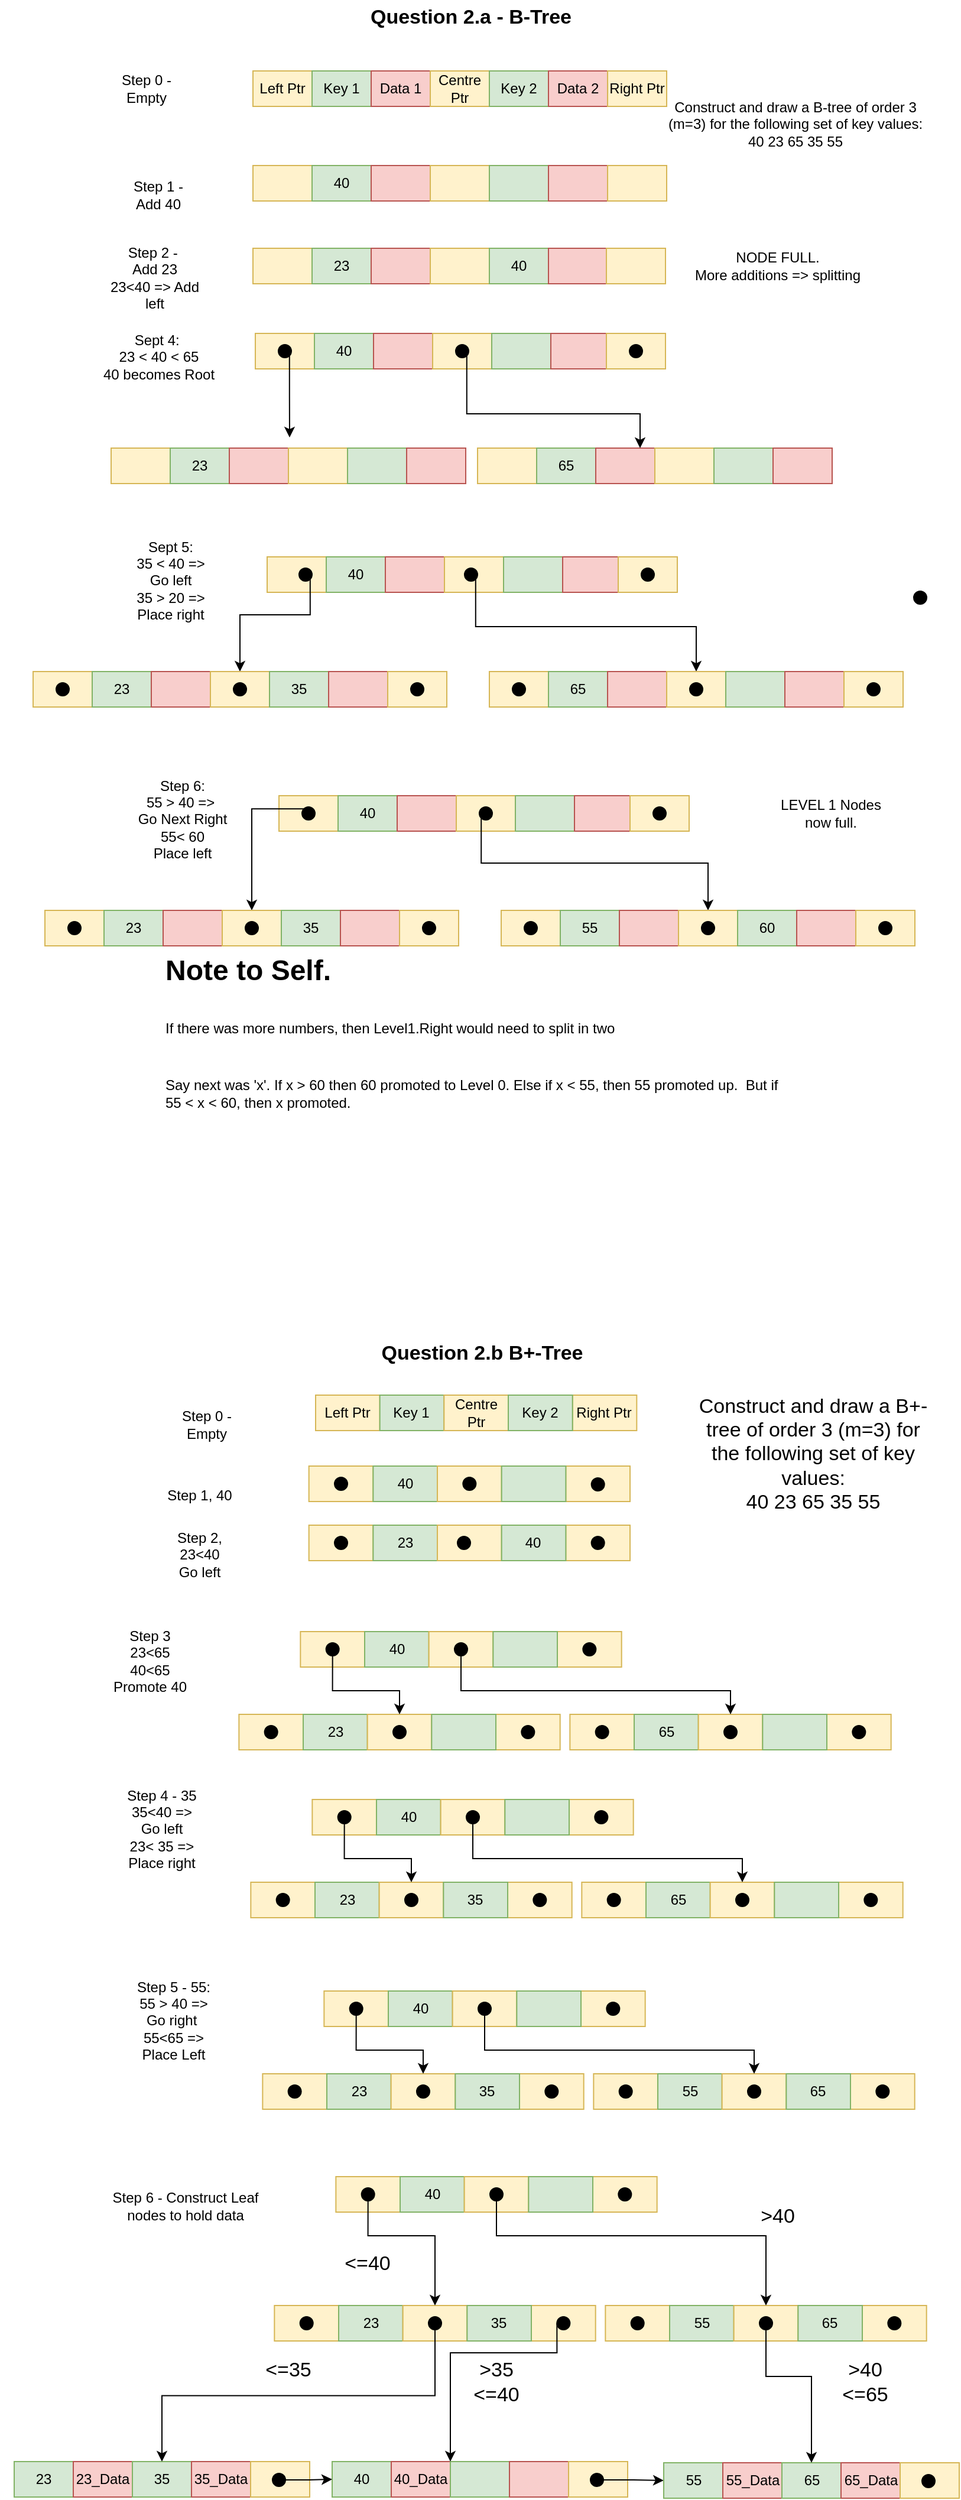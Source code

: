 <mxfile version="19.0.3" type="device"><diagram name="Page-1" id="AnHVFu2ICzSrmUGHN3u5"><mxGraphModel dx="761" dy="707" grid="1" gridSize="10" guides="1" tooltips="1" connect="1" arrows="1" fold="1" page="1" pageScale="1" pageWidth="850" pageHeight="1100" math="0" shadow="0"><root><mxCell id="0"/><mxCell id="1" parent="0"/><mxCell id="Fk0O5oOoiq-SORhIhOdm-18" value="" style="group" parent="1" vertex="1" connectable="0"><mxGeometry x="241" y="80" width="300" height="30" as="geometry"/></mxCell><mxCell id="Fk0O5oOoiq-SORhIhOdm-10" value="" style="group" parent="Fk0O5oOoiq-SORhIhOdm-18" vertex="1" connectable="0"><mxGeometry width="150" height="30" as="geometry"/></mxCell><mxCell id="Fk0O5oOoiq-SORhIhOdm-11" value="Left Ptr" style="rounded=0;whiteSpace=wrap;html=1;fillColor=#fff2cc;strokeColor=#d6b656;" parent="Fk0O5oOoiq-SORhIhOdm-10" vertex="1"><mxGeometry width="50" height="30" as="geometry"/></mxCell><mxCell id="Fk0O5oOoiq-SORhIhOdm-12" value="Key 1" style="rounded=0;whiteSpace=wrap;html=1;fillColor=#d5e8d4;strokeColor=#82b366;" parent="Fk0O5oOoiq-SORhIhOdm-10" vertex="1"><mxGeometry x="50" width="50" height="30" as="geometry"/></mxCell><mxCell id="Fk0O5oOoiq-SORhIhOdm-13" value="Data 1" style="rounded=0;whiteSpace=wrap;html=1;fillColor=#f8cecc;strokeColor=#b85450;" parent="Fk0O5oOoiq-SORhIhOdm-10" vertex="1"><mxGeometry x="100" width="50" height="30" as="geometry"/></mxCell><mxCell id="Fk0O5oOoiq-SORhIhOdm-14" value="" style="group" parent="Fk0O5oOoiq-SORhIhOdm-18" vertex="1" connectable="0"><mxGeometry x="150" width="150" height="30" as="geometry"/></mxCell><mxCell id="Fk0O5oOoiq-SORhIhOdm-15" value="Centre Ptr" style="rounded=0;whiteSpace=wrap;html=1;fillColor=#fff2cc;strokeColor=#d6b656;" parent="Fk0O5oOoiq-SORhIhOdm-14" vertex="1"><mxGeometry width="50" height="30" as="geometry"/></mxCell><mxCell id="Fk0O5oOoiq-SORhIhOdm-16" value="Key 2" style="rounded=0;whiteSpace=wrap;html=1;fillColor=#d5e8d4;strokeColor=#82b366;" parent="Fk0O5oOoiq-SORhIhOdm-14" vertex="1"><mxGeometry x="50" width="50" height="30" as="geometry"/></mxCell><mxCell id="Fk0O5oOoiq-SORhIhOdm-17" value="Data 2" style="rounded=0;whiteSpace=wrap;html=1;fillColor=#f8cecc;strokeColor=#b85450;" parent="Fk0O5oOoiq-SORhIhOdm-14" vertex="1"><mxGeometry x="100" width="50" height="30" as="geometry"/></mxCell><mxCell id="Fk0O5oOoiq-SORhIhOdm-19" value="Construct and draw a B-tree of order 3 (m=3) for the following set of key values:&lt;br/&gt;40 23 65 35 55" style="text;html=1;align=center;verticalAlign=middle;whiteSpace=wrap;rounded=0;" parent="1" vertex="1"><mxGeometry x="590" y="110" width="220" height="30" as="geometry"/></mxCell><mxCell id="Fk0O5oOoiq-SORhIhOdm-20" value="Step 0 - Empty" style="text;html=1;align=center;verticalAlign=middle;whiteSpace=wrap;rounded=0;" parent="1" vertex="1"><mxGeometry x="121" y="80" width="60" height="30" as="geometry"/></mxCell><mxCell id="Fk0O5oOoiq-SORhIhOdm-21" value="" style="group" parent="1" vertex="1" connectable="0"><mxGeometry x="241" y="160" width="300" height="30" as="geometry"/></mxCell><mxCell id="Fk0O5oOoiq-SORhIhOdm-22" value="" style="group" parent="Fk0O5oOoiq-SORhIhOdm-21" vertex="1" connectable="0"><mxGeometry width="150" height="30" as="geometry"/></mxCell><mxCell id="Fk0O5oOoiq-SORhIhOdm-23" value="" style="rounded=0;whiteSpace=wrap;html=1;fillColor=#fff2cc;strokeColor=#d6b656;" parent="Fk0O5oOoiq-SORhIhOdm-22" vertex="1"><mxGeometry width="50" height="30" as="geometry"/></mxCell><mxCell id="Fk0O5oOoiq-SORhIhOdm-24" value="40" style="rounded=0;whiteSpace=wrap;html=1;fillColor=#d5e8d4;strokeColor=#82b366;" parent="Fk0O5oOoiq-SORhIhOdm-22" vertex="1"><mxGeometry x="50" width="50" height="30" as="geometry"/></mxCell><mxCell id="Fk0O5oOoiq-SORhIhOdm-25" value="" style="rounded=0;whiteSpace=wrap;html=1;fillColor=#f8cecc;strokeColor=#b85450;" parent="Fk0O5oOoiq-SORhIhOdm-22" vertex="1"><mxGeometry x="100" width="50" height="30" as="geometry"/></mxCell><mxCell id="Fk0O5oOoiq-SORhIhOdm-26" value="" style="group" parent="Fk0O5oOoiq-SORhIhOdm-21" vertex="1" connectable="0"><mxGeometry x="150" width="150" height="30" as="geometry"/></mxCell><mxCell id="Fk0O5oOoiq-SORhIhOdm-27" value="" style="rounded=0;whiteSpace=wrap;html=1;fillColor=#fff2cc;strokeColor=#d6b656;" parent="Fk0O5oOoiq-SORhIhOdm-26" vertex="1"><mxGeometry width="50" height="30" as="geometry"/></mxCell><mxCell id="Fk0O5oOoiq-SORhIhOdm-28" value="" style="rounded=0;whiteSpace=wrap;html=1;fillColor=#d5e8d4;strokeColor=#82b366;" parent="Fk0O5oOoiq-SORhIhOdm-26" vertex="1"><mxGeometry x="50" width="50" height="30" as="geometry"/></mxCell><mxCell id="Fk0O5oOoiq-SORhIhOdm-29" value="" style="rounded=0;whiteSpace=wrap;html=1;fillColor=#f8cecc;strokeColor=#b85450;" parent="Fk0O5oOoiq-SORhIhOdm-26" vertex="1"><mxGeometry x="100" width="50" height="30" as="geometry"/></mxCell><mxCell id="Fk0O5oOoiq-SORhIhOdm-30" value="Step 1 - Add 40" style="text;html=1;align=center;verticalAlign=middle;whiteSpace=wrap;rounded=0;" parent="1" vertex="1"><mxGeometry x="131" y="170" width="60" height="30" as="geometry"/></mxCell><mxCell id="Fk0O5oOoiq-SORhIhOdm-31" value="" style="group" parent="1" vertex="1" connectable="0"><mxGeometry x="241" y="230" width="300" height="30" as="geometry"/></mxCell><mxCell id="Fk0O5oOoiq-SORhIhOdm-32" value="" style="group" parent="Fk0O5oOoiq-SORhIhOdm-31" vertex="1" connectable="0"><mxGeometry width="150" height="30" as="geometry"/></mxCell><mxCell id="Fk0O5oOoiq-SORhIhOdm-33" value="" style="rounded=0;whiteSpace=wrap;html=1;fillColor=#fff2cc;strokeColor=#d6b656;" parent="Fk0O5oOoiq-SORhIhOdm-32" vertex="1"><mxGeometry width="50" height="30" as="geometry"/></mxCell><mxCell id="Fk0O5oOoiq-SORhIhOdm-34" value="23" style="rounded=0;whiteSpace=wrap;html=1;fillColor=#d5e8d4;strokeColor=#82b366;" parent="Fk0O5oOoiq-SORhIhOdm-32" vertex="1"><mxGeometry x="50" width="50" height="30" as="geometry"/></mxCell><mxCell id="Fk0O5oOoiq-SORhIhOdm-35" value="" style="rounded=0;whiteSpace=wrap;html=1;fillColor=#f8cecc;strokeColor=#b85450;" parent="Fk0O5oOoiq-SORhIhOdm-32" vertex="1"><mxGeometry x="100" width="50" height="30" as="geometry"/></mxCell><mxCell id="Fk0O5oOoiq-SORhIhOdm-36" value="" style="group" parent="Fk0O5oOoiq-SORhIhOdm-31" vertex="1" connectable="0"><mxGeometry x="150" width="150" height="30" as="geometry"/></mxCell><mxCell id="Fk0O5oOoiq-SORhIhOdm-37" value="" style="rounded=0;whiteSpace=wrap;html=1;fillColor=#fff2cc;strokeColor=#d6b656;" parent="Fk0O5oOoiq-SORhIhOdm-36" vertex="1"><mxGeometry width="50" height="30" as="geometry"/></mxCell><mxCell id="Fk0O5oOoiq-SORhIhOdm-38" value="40" style="rounded=0;whiteSpace=wrap;html=1;fillColor=#d5e8d4;strokeColor=#82b366;" parent="Fk0O5oOoiq-SORhIhOdm-36" vertex="1"><mxGeometry x="50" width="50" height="30" as="geometry"/></mxCell><mxCell id="Fk0O5oOoiq-SORhIhOdm-39" value="" style="rounded=0;whiteSpace=wrap;html=1;fillColor=#f8cecc;strokeColor=#b85450;" parent="Fk0O5oOoiq-SORhIhOdm-36" vertex="1"><mxGeometry x="100" width="50" height="30" as="geometry"/></mxCell><mxCell id="Fk0O5oOoiq-SORhIhOdm-40" value="Step 2 -&amp;nbsp;&lt;div&gt;Add 23&lt;div&gt;23&amp;lt;40 =&amp;gt; Add left&lt;/div&gt;&lt;/div&gt;" style="text;html=1;align=center;verticalAlign=middle;whiteSpace=wrap;rounded=0;" parent="1" vertex="1"><mxGeometry x="110" y="220" width="96" height="70" as="geometry"/></mxCell><mxCell id="Fk0O5oOoiq-SORhIhOdm-43" value="NODE FULL.&lt;div&gt;More additions =&amp;gt; splitting&lt;/div&gt;" style="text;html=1;align=center;verticalAlign=middle;whiteSpace=wrap;rounded=0;" parent="1" vertex="1"><mxGeometry x="610" y="230" width="150" height="30" as="geometry"/></mxCell><mxCell id="Fk0O5oOoiq-SORhIhOdm-53" value="" style="group" parent="1" vertex="1" connectable="0"><mxGeometry x="121" y="399" width="300" height="30" as="geometry"/></mxCell><mxCell id="Fk0O5oOoiq-SORhIhOdm-54" value="" style="group" parent="Fk0O5oOoiq-SORhIhOdm-53" vertex="1" connectable="0"><mxGeometry width="150" height="30" as="geometry"/></mxCell><mxCell id="Fk0O5oOoiq-SORhIhOdm-55" value="" style="rounded=0;whiteSpace=wrap;html=1;fillColor=#fff2cc;strokeColor=#d6b656;" parent="Fk0O5oOoiq-SORhIhOdm-54" vertex="1"><mxGeometry width="50" height="30" as="geometry"/></mxCell><mxCell id="Fk0O5oOoiq-SORhIhOdm-56" value="23" style="rounded=0;whiteSpace=wrap;html=1;fillColor=#d5e8d4;strokeColor=#82b366;" parent="Fk0O5oOoiq-SORhIhOdm-54" vertex="1"><mxGeometry x="50" width="50" height="30" as="geometry"/></mxCell><mxCell id="Fk0O5oOoiq-SORhIhOdm-57" value="" style="rounded=0;whiteSpace=wrap;html=1;fillColor=#f8cecc;strokeColor=#b85450;" parent="Fk0O5oOoiq-SORhIhOdm-54" vertex="1"><mxGeometry x="100" width="50" height="30" as="geometry"/></mxCell><mxCell id="Fk0O5oOoiq-SORhIhOdm-58" value="" style="group" parent="Fk0O5oOoiq-SORhIhOdm-53" vertex="1" connectable="0"><mxGeometry x="150" width="150" height="30" as="geometry"/></mxCell><mxCell id="Fk0O5oOoiq-SORhIhOdm-59" value="" style="rounded=0;whiteSpace=wrap;html=1;fillColor=#fff2cc;strokeColor=#d6b656;" parent="Fk0O5oOoiq-SORhIhOdm-58" vertex="1"><mxGeometry width="50" height="30" as="geometry"/></mxCell><mxCell id="Fk0O5oOoiq-SORhIhOdm-60" value="" style="rounded=0;whiteSpace=wrap;html=1;fillColor=#d5e8d4;strokeColor=#82b366;" parent="Fk0O5oOoiq-SORhIhOdm-58" vertex="1"><mxGeometry x="50" width="50" height="30" as="geometry"/></mxCell><mxCell id="Fk0O5oOoiq-SORhIhOdm-61" value="" style="rounded=0;whiteSpace=wrap;html=1;fillColor=#f8cecc;strokeColor=#b85450;" parent="Fk0O5oOoiq-SORhIhOdm-58" vertex="1"><mxGeometry x="100" width="50" height="30" as="geometry"/></mxCell><mxCell id="Fk0O5oOoiq-SORhIhOdm-62" value="" style="group" parent="1" vertex="1" connectable="0"><mxGeometry x="431" y="399" width="300" height="30" as="geometry"/></mxCell><mxCell id="Fk0O5oOoiq-SORhIhOdm-63" value="" style="group" parent="Fk0O5oOoiq-SORhIhOdm-62" vertex="1" connectable="0"><mxGeometry width="150" height="30" as="geometry"/></mxCell><mxCell id="Fk0O5oOoiq-SORhIhOdm-64" value="" style="rounded=0;whiteSpace=wrap;html=1;fillColor=#fff2cc;strokeColor=#d6b656;" parent="Fk0O5oOoiq-SORhIhOdm-63" vertex="1"><mxGeometry width="50" height="30" as="geometry"/></mxCell><mxCell id="Fk0O5oOoiq-SORhIhOdm-65" value="65" style="rounded=0;whiteSpace=wrap;html=1;fillColor=#d5e8d4;strokeColor=#82b366;" parent="Fk0O5oOoiq-SORhIhOdm-63" vertex="1"><mxGeometry x="50" width="50" height="30" as="geometry"/></mxCell><mxCell id="Fk0O5oOoiq-SORhIhOdm-66" value="" style="rounded=0;whiteSpace=wrap;html=1;fillColor=#f8cecc;strokeColor=#b85450;" parent="Fk0O5oOoiq-SORhIhOdm-63" vertex="1"><mxGeometry x="100" width="50" height="30" as="geometry"/></mxCell><mxCell id="Fk0O5oOoiq-SORhIhOdm-67" value="" style="group" parent="Fk0O5oOoiq-SORhIhOdm-62" vertex="1" connectable="0"><mxGeometry x="150" width="150" height="30" as="geometry"/></mxCell><mxCell id="Fk0O5oOoiq-SORhIhOdm-68" value="" style="rounded=0;whiteSpace=wrap;html=1;fillColor=#fff2cc;strokeColor=#d6b656;" parent="Fk0O5oOoiq-SORhIhOdm-67" vertex="1"><mxGeometry width="50" height="30" as="geometry"/></mxCell><mxCell id="Fk0O5oOoiq-SORhIhOdm-69" value="" style="rounded=0;whiteSpace=wrap;html=1;fillColor=#d5e8d4;strokeColor=#82b366;" parent="Fk0O5oOoiq-SORhIhOdm-67" vertex="1"><mxGeometry x="50" width="50" height="30" as="geometry"/></mxCell><mxCell id="Fk0O5oOoiq-SORhIhOdm-70" value="" style="rounded=0;whiteSpace=wrap;html=1;fillColor=#f8cecc;strokeColor=#b85450;" parent="Fk0O5oOoiq-SORhIhOdm-67" vertex="1"><mxGeometry x="100" width="50" height="30" as="geometry"/></mxCell><mxCell id="Fk0O5oOoiq-SORhIhOdm-77" value="" style="rounded=0;whiteSpace=wrap;html=1;fillColor=#fff2cc;strokeColor=#d6b656;" parent="1" vertex="1"><mxGeometry x="540" y="230" width="50" height="30" as="geometry"/></mxCell><mxCell id="Fk0O5oOoiq-SORhIhOdm-78" value="" style="rounded=0;whiteSpace=wrap;html=1;fillColor=#fff2cc;strokeColor=#d6b656;" parent="1" vertex="1"><mxGeometry x="541" y="160" width="50" height="30" as="geometry"/></mxCell><mxCell id="Fk0O5oOoiq-SORhIhOdm-79" value="Right Ptr" style="rounded=0;whiteSpace=wrap;html=1;fillColor=#fff2cc;strokeColor=#d6b656;" parent="1" vertex="1"><mxGeometry x="541" y="80" width="50" height="30" as="geometry"/></mxCell><mxCell id="Fk0O5oOoiq-SORhIhOdm-82" value="" style="group" parent="1" vertex="1" connectable="0"><mxGeometry x="243" y="302" width="347" height="30" as="geometry"/></mxCell><mxCell id="Fk0O5oOoiq-SORhIhOdm-44" value="" style="group" parent="Fk0O5oOoiq-SORhIhOdm-82" vertex="1" connectable="0"><mxGeometry width="300" height="30" as="geometry"/></mxCell><mxCell id="Fk0O5oOoiq-SORhIhOdm-45" value="" style="group" parent="Fk0O5oOoiq-SORhIhOdm-44" vertex="1" connectable="0"><mxGeometry width="150" height="30" as="geometry"/></mxCell><mxCell id="Fk0O5oOoiq-SORhIhOdm-46" value="" style="rounded=0;whiteSpace=wrap;html=1;fillColor=#fff2cc;strokeColor=#d6b656;" parent="Fk0O5oOoiq-SORhIhOdm-45" vertex="1"><mxGeometry width="50" height="30" as="geometry"/></mxCell><mxCell id="Fk0O5oOoiq-SORhIhOdm-47" value="40" style="rounded=0;whiteSpace=wrap;html=1;fillColor=#d5e8d4;strokeColor=#82b366;" parent="Fk0O5oOoiq-SORhIhOdm-45" vertex="1"><mxGeometry x="50" width="50" height="30" as="geometry"/></mxCell><mxCell id="Fk0O5oOoiq-SORhIhOdm-48" value="" style="rounded=0;whiteSpace=wrap;html=1;fillColor=#f8cecc;strokeColor=#b85450;" parent="Fk0O5oOoiq-SORhIhOdm-45" vertex="1"><mxGeometry x="100" width="50" height="30" as="geometry"/></mxCell><mxCell id="Pubj04GL6qPQaD3rvFdR-27" value="" style="ellipse;whiteSpace=wrap;html=1;aspect=fixed;fontSize=17;fillColor=#000000;" parent="Fk0O5oOoiq-SORhIhOdm-45" vertex="1"><mxGeometry x="19.5" y="9.5" width="11" height="11" as="geometry"/></mxCell><mxCell id="Fk0O5oOoiq-SORhIhOdm-49" value="" style="group" parent="Fk0O5oOoiq-SORhIhOdm-44" vertex="1" connectable="0"><mxGeometry x="150" width="150" height="30" as="geometry"/></mxCell><mxCell id="Fk0O5oOoiq-SORhIhOdm-50" value="" style="rounded=0;whiteSpace=wrap;html=1;fillColor=#fff2cc;strokeColor=#d6b656;" parent="Fk0O5oOoiq-SORhIhOdm-49" vertex="1"><mxGeometry width="50" height="30" as="geometry"/></mxCell><mxCell id="Fk0O5oOoiq-SORhIhOdm-51" value="" style="rounded=0;whiteSpace=wrap;html=1;fillColor=#d5e8d4;strokeColor=#82b366;" parent="Fk0O5oOoiq-SORhIhOdm-49" vertex="1"><mxGeometry x="50" width="50" height="30" as="geometry"/></mxCell><mxCell id="Fk0O5oOoiq-SORhIhOdm-52" value="" style="rounded=0;whiteSpace=wrap;html=1;fillColor=#f8cecc;strokeColor=#b85450;" parent="Fk0O5oOoiq-SORhIhOdm-49" vertex="1"><mxGeometry x="100" width="50" height="30" as="geometry"/></mxCell><mxCell id="Pubj04GL6qPQaD3rvFdR-26" value="" style="ellipse;whiteSpace=wrap;html=1;aspect=fixed;fontSize=17;fillColor=#000000;" parent="Fk0O5oOoiq-SORhIhOdm-49" vertex="1"><mxGeometry x="19.5" y="9.5" width="11" height="11" as="geometry"/></mxCell><mxCell id="Fk0O5oOoiq-SORhIhOdm-76" value="" style="rounded=0;whiteSpace=wrap;html=1;fillColor=#fff2cc;strokeColor=#d6b656;" parent="Fk0O5oOoiq-SORhIhOdm-82" vertex="1"><mxGeometry x="297" width="50" height="30" as="geometry"/></mxCell><mxCell id="Pubj04GL6qPQaD3rvFdR-29" value="" style="ellipse;whiteSpace=wrap;html=1;aspect=fixed;fontSize=17;fillColor=#000000;" parent="Fk0O5oOoiq-SORhIhOdm-82" vertex="1"><mxGeometry x="316.5" y="9.5" width="11" height="11" as="geometry"/></mxCell><mxCell id="Fk0O5oOoiq-SORhIhOdm-87" value="Sept 4:&amp;nbsp;&lt;div&gt;23 &amp;lt; 40 &amp;lt; 65&lt;div&gt;40 becomes Root&lt;/div&gt;&lt;/div&gt;" style="text;html=1;align=center;verticalAlign=middle;resizable=0;points=[];autosize=1;strokeColor=none;fillColor=none;" parent="1" vertex="1"><mxGeometry x="101" y="292" width="120" height="60" as="geometry"/></mxCell><mxCell id="Fk0O5oOoiq-SORhIhOdm-107" value="" style="group" parent="1" vertex="1" connectable="0"><mxGeometry x="253" y="491" width="347" height="30" as="geometry"/></mxCell><mxCell id="Fk0O5oOoiq-SORhIhOdm-108" value="" style="group" parent="Fk0O5oOoiq-SORhIhOdm-107" vertex="1" connectable="0"><mxGeometry width="300" height="30" as="geometry"/></mxCell><mxCell id="Fk0O5oOoiq-SORhIhOdm-109" value="" style="group" parent="Fk0O5oOoiq-SORhIhOdm-108" vertex="1" connectable="0"><mxGeometry width="150" height="30" as="geometry"/></mxCell><mxCell id="Fk0O5oOoiq-SORhIhOdm-110" value="" style="rounded=0;whiteSpace=wrap;html=1;fillColor=#fff2cc;strokeColor=#d6b656;" parent="Fk0O5oOoiq-SORhIhOdm-109" vertex="1"><mxGeometry width="50" height="30" as="geometry"/></mxCell><mxCell id="Fk0O5oOoiq-SORhIhOdm-111" value="40" style="rounded=0;whiteSpace=wrap;html=1;fillColor=#d5e8d4;strokeColor=#82b366;" parent="Fk0O5oOoiq-SORhIhOdm-109" vertex="1"><mxGeometry x="50" width="50" height="30" as="geometry"/></mxCell><mxCell id="Fk0O5oOoiq-SORhIhOdm-112" value="" style="rounded=0;whiteSpace=wrap;html=1;fillColor=#f8cecc;strokeColor=#b85450;" parent="Fk0O5oOoiq-SORhIhOdm-109" vertex="1"><mxGeometry x="100" width="50" height="30" as="geometry"/></mxCell><mxCell id="Pubj04GL6qPQaD3rvFdR-36" value="" style="ellipse;whiteSpace=wrap;html=1;aspect=fixed;fontSize=17;fillColor=#000000;" parent="Fk0O5oOoiq-SORhIhOdm-109" vertex="1"><mxGeometry x="27" y="9.5" width="11" height="11" as="geometry"/></mxCell><mxCell id="Fk0O5oOoiq-SORhIhOdm-113" value="" style="group" parent="Fk0O5oOoiq-SORhIhOdm-108" vertex="1" connectable="0"><mxGeometry x="150" width="150" height="30" as="geometry"/></mxCell><mxCell id="Fk0O5oOoiq-SORhIhOdm-114" value="" style="rounded=0;whiteSpace=wrap;html=1;fillColor=#fff2cc;strokeColor=#d6b656;" parent="Fk0O5oOoiq-SORhIhOdm-113" vertex="1"><mxGeometry width="50" height="30" as="geometry"/></mxCell><mxCell id="Fk0O5oOoiq-SORhIhOdm-115" value="" style="rounded=0;whiteSpace=wrap;html=1;fillColor=#d5e8d4;strokeColor=#82b366;" parent="Fk0O5oOoiq-SORhIhOdm-113" vertex="1"><mxGeometry x="50" width="50" height="30" as="geometry"/></mxCell><mxCell id="Fk0O5oOoiq-SORhIhOdm-116" value="" style="rounded=0;whiteSpace=wrap;html=1;fillColor=#f8cecc;strokeColor=#b85450;" parent="Fk0O5oOoiq-SORhIhOdm-113" vertex="1"><mxGeometry x="100" width="50" height="30" as="geometry"/></mxCell><mxCell id="Pubj04GL6qPQaD3rvFdR-37" value="" style="ellipse;whiteSpace=wrap;html=1;aspect=fixed;fontSize=17;fillColor=#000000;" parent="Fk0O5oOoiq-SORhIhOdm-113" vertex="1"><mxGeometry x="17" y="9.5" width="11" height="11" as="geometry"/></mxCell><mxCell id="Fk0O5oOoiq-SORhIhOdm-117" value="" style="rounded=0;whiteSpace=wrap;html=1;fillColor=#fff2cc;strokeColor=#d6b656;" parent="Fk0O5oOoiq-SORhIhOdm-107" vertex="1"><mxGeometry x="297" width="50" height="30" as="geometry"/></mxCell><mxCell id="Pubj04GL6qPQaD3rvFdR-38" value="" style="ellipse;whiteSpace=wrap;html=1;aspect=fixed;fontSize=17;fillColor=#000000;" parent="Fk0O5oOoiq-SORhIhOdm-107" vertex="1"><mxGeometry x="316.5" y="9.5" width="11" height="11" as="geometry"/></mxCell><mxCell id="Fk0O5oOoiq-SORhIhOdm-106" style="edgeStyle=orthogonalEdgeStyle;rounded=0;orthogonalLoop=1;jettySize=auto;html=1;entryX=0.5;entryY=0;entryDx=0;entryDy=0;exitX=1;exitY=0;exitDx=0;exitDy=0;" parent="1" source="Pubj04GL6qPQaD3rvFdR-36" target="Fk0O5oOoiq-SORhIhOdm-94" edge="1"><mxGeometry relative="1" as="geometry"><mxPoint x="278" y="510" as="sourcePoint"/><Array as="points"><mxPoint x="289" y="540"/><mxPoint x="230" y="540"/></Array></mxGeometry></mxCell><mxCell id="Fk0O5oOoiq-SORhIhOdm-118" style="edgeStyle=orthogonalEdgeStyle;rounded=0;orthogonalLoop=1;jettySize=auto;html=1;entryX=0.5;entryY=0;entryDx=0;entryDy=0;exitX=1;exitY=0;exitDx=0;exitDy=0;" parent="1" source="Pubj04GL6qPQaD3rvFdR-37" target="Fk0O5oOoiq-SORhIhOdm-103" edge="1"><mxGeometry relative="1" as="geometry"><Array as="points"><mxPoint x="429" y="550"/><mxPoint x="616" y="550"/></Array></mxGeometry></mxCell><mxCell id="Fk0O5oOoiq-SORhIhOdm-119" value="Sept 5:&lt;div&gt;35 &amp;lt; 40 =&amp;gt;&lt;/div&gt;&lt;div&gt;Go left&lt;/div&gt;&lt;div&gt;35 &amp;gt; 20 =&amp;gt;&lt;/div&gt;&lt;div&gt;Place right&lt;/div&gt;" style="text;html=1;align=center;verticalAlign=middle;resizable=0;points=[];autosize=1;strokeColor=none;fillColor=none;" parent="1" vertex="1"><mxGeometry x="131" y="466" width="80" height="90" as="geometry"/></mxCell><mxCell id="Fk0O5oOoiq-SORhIhOdm-122" value="" style="group" parent="1" vertex="1" connectable="0"><mxGeometry x="55" y="588" width="350" height="30" as="geometry"/></mxCell><mxCell id="Fk0O5oOoiq-SORhIhOdm-88" value="" style="group" parent="Fk0O5oOoiq-SORhIhOdm-122" vertex="1" connectable="0"><mxGeometry width="300" height="30" as="geometry"/></mxCell><mxCell id="Fk0O5oOoiq-SORhIhOdm-89" value="" style="group" parent="Fk0O5oOoiq-SORhIhOdm-88" vertex="1" connectable="0"><mxGeometry width="150" height="30" as="geometry"/></mxCell><mxCell id="Fk0O5oOoiq-SORhIhOdm-90" value="" style="rounded=0;whiteSpace=wrap;html=1;fillColor=#fff2cc;strokeColor=#d6b656;" parent="Fk0O5oOoiq-SORhIhOdm-89" vertex="1"><mxGeometry width="50" height="30" as="geometry"/></mxCell><mxCell id="Fk0O5oOoiq-SORhIhOdm-91" value="23" style="rounded=0;whiteSpace=wrap;html=1;fillColor=#d5e8d4;strokeColor=#82b366;" parent="Fk0O5oOoiq-SORhIhOdm-89" vertex="1"><mxGeometry x="50" width="50" height="30" as="geometry"/></mxCell><mxCell id="Fk0O5oOoiq-SORhIhOdm-92" value="" style="rounded=0;whiteSpace=wrap;html=1;fillColor=#f8cecc;strokeColor=#b85450;" parent="Fk0O5oOoiq-SORhIhOdm-89" vertex="1"><mxGeometry x="100" width="50" height="30" as="geometry"/></mxCell><mxCell id="Pubj04GL6qPQaD3rvFdR-39" value="" style="ellipse;whiteSpace=wrap;html=1;aspect=fixed;fontSize=17;fillColor=#000000;" parent="Fk0O5oOoiq-SORhIhOdm-89" vertex="1"><mxGeometry x="19.5" y="9.5" width="11" height="11" as="geometry"/></mxCell><mxCell id="Fk0O5oOoiq-SORhIhOdm-93" value="" style="group" parent="Fk0O5oOoiq-SORhIhOdm-88" vertex="1" connectable="0"><mxGeometry x="150" width="150" height="30" as="geometry"/></mxCell><mxCell id="Fk0O5oOoiq-SORhIhOdm-94" value="" style="rounded=0;whiteSpace=wrap;html=1;fillColor=#fff2cc;strokeColor=#d6b656;" parent="Fk0O5oOoiq-SORhIhOdm-93" vertex="1"><mxGeometry width="50" height="30" as="geometry"/></mxCell><mxCell id="Fk0O5oOoiq-SORhIhOdm-95" value="35" style="rounded=0;whiteSpace=wrap;html=1;fillColor=#d5e8d4;strokeColor=#82b366;" parent="Fk0O5oOoiq-SORhIhOdm-93" vertex="1"><mxGeometry x="50" width="50" height="30" as="geometry"/></mxCell><mxCell id="Fk0O5oOoiq-SORhIhOdm-96" value="" style="rounded=0;whiteSpace=wrap;html=1;fillColor=#f8cecc;strokeColor=#b85450;" parent="Fk0O5oOoiq-SORhIhOdm-93" vertex="1"><mxGeometry x="100" width="50" height="30" as="geometry"/></mxCell><mxCell id="Pubj04GL6qPQaD3rvFdR-40" value="" style="ellipse;whiteSpace=wrap;html=1;aspect=fixed;fontSize=17;fillColor=#000000;" parent="Fk0O5oOoiq-SORhIhOdm-93" vertex="1"><mxGeometry x="19.5" y="9.5" width="11" height="11" as="geometry"/></mxCell><mxCell id="Fk0O5oOoiq-SORhIhOdm-121" value="" style="rounded=0;whiteSpace=wrap;html=1;fillColor=#fff2cc;strokeColor=#d6b656;" parent="Fk0O5oOoiq-SORhIhOdm-122" vertex="1"><mxGeometry x="300" width="50" height="30" as="geometry"/></mxCell><mxCell id="Pubj04GL6qPQaD3rvFdR-41" value="" style="ellipse;whiteSpace=wrap;html=1;aspect=fixed;fontSize=17;fillColor=#000000;" parent="Fk0O5oOoiq-SORhIhOdm-122" vertex="1"><mxGeometry x="319.5" y="9.5" width="11" height="11" as="geometry"/></mxCell><mxCell id="Fk0O5oOoiq-SORhIhOdm-123" value="" style="group" parent="1" vertex="1" connectable="0"><mxGeometry x="441" y="588" width="350" height="30" as="geometry"/></mxCell><mxCell id="Fk0O5oOoiq-SORhIhOdm-97" value="" style="group" parent="Fk0O5oOoiq-SORhIhOdm-123" vertex="1" connectable="0"><mxGeometry width="300" height="30" as="geometry"/></mxCell><mxCell id="Fk0O5oOoiq-SORhIhOdm-98" value="" style="group" parent="Fk0O5oOoiq-SORhIhOdm-97" vertex="1" connectable="0"><mxGeometry width="150" height="30" as="geometry"/></mxCell><mxCell id="Fk0O5oOoiq-SORhIhOdm-99" value="" style="rounded=0;whiteSpace=wrap;html=1;fillColor=#fff2cc;strokeColor=#d6b656;" parent="Fk0O5oOoiq-SORhIhOdm-98" vertex="1"><mxGeometry width="50" height="30" as="geometry"/></mxCell><mxCell id="Fk0O5oOoiq-SORhIhOdm-100" value="65" style="rounded=0;whiteSpace=wrap;html=1;fillColor=#d5e8d4;strokeColor=#82b366;" parent="Fk0O5oOoiq-SORhIhOdm-98" vertex="1"><mxGeometry x="50" width="50" height="30" as="geometry"/></mxCell><mxCell id="Fk0O5oOoiq-SORhIhOdm-101" value="" style="rounded=0;whiteSpace=wrap;html=1;fillColor=#f8cecc;strokeColor=#b85450;" parent="Fk0O5oOoiq-SORhIhOdm-98" vertex="1"><mxGeometry x="100" width="50" height="30" as="geometry"/></mxCell><mxCell id="Pubj04GL6qPQaD3rvFdR-42" value="" style="ellipse;whiteSpace=wrap;html=1;aspect=fixed;fontSize=17;fillColor=#000000;" parent="Fk0O5oOoiq-SORhIhOdm-98" vertex="1"><mxGeometry x="19.5" y="9.5" width="11" height="11" as="geometry"/></mxCell><mxCell id="Fk0O5oOoiq-SORhIhOdm-102" value="" style="group" parent="Fk0O5oOoiq-SORhIhOdm-97" vertex="1" connectable="0"><mxGeometry x="150" width="150" height="30" as="geometry"/></mxCell><mxCell id="Fk0O5oOoiq-SORhIhOdm-103" value="" style="rounded=0;whiteSpace=wrap;html=1;fillColor=#fff2cc;strokeColor=#d6b656;" parent="Fk0O5oOoiq-SORhIhOdm-102" vertex="1"><mxGeometry width="50" height="30" as="geometry"/></mxCell><mxCell id="Fk0O5oOoiq-SORhIhOdm-104" value="" style="rounded=0;whiteSpace=wrap;html=1;fillColor=#d5e8d4;strokeColor=#82b366;" parent="Fk0O5oOoiq-SORhIhOdm-102" vertex="1"><mxGeometry x="50" width="50" height="30" as="geometry"/></mxCell><mxCell id="Fk0O5oOoiq-SORhIhOdm-105" value="" style="rounded=0;whiteSpace=wrap;html=1;fillColor=#f8cecc;strokeColor=#b85450;" parent="Fk0O5oOoiq-SORhIhOdm-102" vertex="1"><mxGeometry x="100" width="50" height="30" as="geometry"/></mxCell><mxCell id="Pubj04GL6qPQaD3rvFdR-43" value="" style="ellipse;whiteSpace=wrap;html=1;aspect=fixed;fontSize=17;fillColor=#000000;" parent="Fk0O5oOoiq-SORhIhOdm-102" vertex="1"><mxGeometry x="19.5" y="9.5" width="11" height="11" as="geometry"/></mxCell><mxCell id="Fk0O5oOoiq-SORhIhOdm-120" value="" style="rounded=0;whiteSpace=wrap;html=1;fillColor=#fff2cc;strokeColor=#d6b656;" parent="Fk0O5oOoiq-SORhIhOdm-123" vertex="1"><mxGeometry x="300" width="50" height="30" as="geometry"/></mxCell><mxCell id="Pubj04GL6qPQaD3rvFdR-44" value="" style="ellipse;whiteSpace=wrap;html=1;aspect=fixed;fontSize=17;fillColor=#000000;" parent="Fk0O5oOoiq-SORhIhOdm-123" vertex="1"><mxGeometry x="319.5" y="9.5" width="11" height="11" as="geometry"/></mxCell><mxCell id="Fk0O5oOoiq-SORhIhOdm-125" value="" style="group" parent="1" vertex="1" connectable="0"><mxGeometry x="263" y="693" width="347" height="30" as="geometry"/></mxCell><mxCell id="Fk0O5oOoiq-SORhIhOdm-126" value="" style="group" parent="Fk0O5oOoiq-SORhIhOdm-125" vertex="1" connectable="0"><mxGeometry width="300" height="30" as="geometry"/></mxCell><mxCell id="Fk0O5oOoiq-SORhIhOdm-127" value="" style="group" parent="Fk0O5oOoiq-SORhIhOdm-126" vertex="1" connectable="0"><mxGeometry width="150" height="30" as="geometry"/></mxCell><mxCell id="Fk0O5oOoiq-SORhIhOdm-128" value="" style="rounded=0;whiteSpace=wrap;html=1;fillColor=#fff2cc;strokeColor=#d6b656;" parent="Fk0O5oOoiq-SORhIhOdm-127" vertex="1"><mxGeometry width="50" height="30" as="geometry"/></mxCell><mxCell id="Fk0O5oOoiq-SORhIhOdm-129" value="40" style="rounded=0;whiteSpace=wrap;html=1;fillColor=#d5e8d4;strokeColor=#82b366;" parent="Fk0O5oOoiq-SORhIhOdm-127" vertex="1"><mxGeometry x="50" width="50" height="30" as="geometry"/></mxCell><mxCell id="Fk0O5oOoiq-SORhIhOdm-130" value="" style="rounded=0;whiteSpace=wrap;html=1;fillColor=#f8cecc;strokeColor=#b85450;" parent="Fk0O5oOoiq-SORhIhOdm-127" vertex="1"><mxGeometry x="100" width="50" height="30" as="geometry"/></mxCell><mxCell id="Pubj04GL6qPQaD3rvFdR-45" value="" style="ellipse;whiteSpace=wrap;html=1;aspect=fixed;fontSize=17;fillColor=#000000;" parent="Fk0O5oOoiq-SORhIhOdm-127" vertex="1"><mxGeometry x="19.5" y="9.5" width="11" height="11" as="geometry"/></mxCell><mxCell id="Fk0O5oOoiq-SORhIhOdm-131" value="" style="group" parent="Fk0O5oOoiq-SORhIhOdm-126" vertex="1" connectable="0"><mxGeometry x="150" width="150" height="30" as="geometry"/></mxCell><mxCell id="Fk0O5oOoiq-SORhIhOdm-132" value="" style="rounded=0;whiteSpace=wrap;html=1;fillColor=#fff2cc;strokeColor=#d6b656;" parent="Fk0O5oOoiq-SORhIhOdm-131" vertex="1"><mxGeometry width="50" height="30" as="geometry"/></mxCell><mxCell id="Fk0O5oOoiq-SORhIhOdm-133" value="" style="rounded=0;whiteSpace=wrap;html=1;fillColor=#d5e8d4;strokeColor=#82b366;" parent="Fk0O5oOoiq-SORhIhOdm-131" vertex="1"><mxGeometry x="50" width="50" height="30" as="geometry"/></mxCell><mxCell id="Fk0O5oOoiq-SORhIhOdm-134" value="" style="rounded=0;whiteSpace=wrap;html=1;fillColor=#f8cecc;strokeColor=#b85450;" parent="Fk0O5oOoiq-SORhIhOdm-131" vertex="1"><mxGeometry x="100" width="50" height="30" as="geometry"/></mxCell><mxCell id="Pubj04GL6qPQaD3rvFdR-46" value="" style="ellipse;whiteSpace=wrap;html=1;aspect=fixed;fontSize=17;fillColor=#000000;" parent="Fk0O5oOoiq-SORhIhOdm-131" vertex="1"><mxGeometry x="19.5" y="9.5" width="11" height="11" as="geometry"/></mxCell><mxCell id="Fk0O5oOoiq-SORhIhOdm-135" value="" style="rounded=0;whiteSpace=wrap;html=1;fillColor=#fff2cc;strokeColor=#d6b656;" parent="Fk0O5oOoiq-SORhIhOdm-125" vertex="1"><mxGeometry x="297" width="50" height="30" as="geometry"/></mxCell><mxCell id="Pubj04GL6qPQaD3rvFdR-47" value="" style="ellipse;whiteSpace=wrap;html=1;aspect=fixed;fontSize=17;fillColor=#000000;" parent="Fk0O5oOoiq-SORhIhOdm-125" vertex="1"><mxGeometry x="316.5" y="9.5" width="11" height="11" as="geometry"/></mxCell><mxCell id="Fk0O5oOoiq-SORhIhOdm-124" style="edgeStyle=orthogonalEdgeStyle;rounded=0;orthogonalLoop=1;jettySize=auto;html=1;entryX=0.5;entryY=0;entryDx=0;entryDy=0;exitX=0;exitY=0;exitDx=0;exitDy=0;" parent="1" source="Pubj04GL6qPQaD3rvFdR-45" target="Fk0O5oOoiq-SORhIhOdm-145" edge="1"><mxGeometry relative="1" as="geometry"><mxPoint x="280" y="660" as="sourcePoint"/></mxGeometry></mxCell><mxCell id="Fk0O5oOoiq-SORhIhOdm-136" style="edgeStyle=orthogonalEdgeStyle;rounded=0;orthogonalLoop=1;jettySize=auto;html=1;entryX=0.5;entryY=0;entryDx=0;entryDy=0;exitX=0;exitY=1;exitDx=0;exitDy=0;" parent="1" source="Pubj04GL6qPQaD3rvFdR-46" target="Fk0O5oOoiq-SORhIhOdm-156" edge="1"><mxGeometry relative="1" as="geometry"><Array as="points"><mxPoint x="434" y="750"/><mxPoint x="626" y="750"/></Array></mxGeometry></mxCell><mxCell id="Fk0O5oOoiq-SORhIhOdm-137" value="Step 6:&lt;div&gt;55 &amp;gt; 40 =&amp;gt;&amp;nbsp;&lt;/div&gt;&lt;div&gt;Go Next Right&lt;/div&gt;&lt;div&gt;55&amp;lt; 60&lt;/div&gt;&lt;div&gt;Place left&lt;/div&gt;" style="text;html=1;align=center;verticalAlign=middle;resizable=0;points=[];autosize=1;strokeColor=none;fillColor=none;" parent="1" vertex="1"><mxGeometry x="131" y="668" width="100" height="90" as="geometry"/></mxCell><mxCell id="Fk0O5oOoiq-SORhIhOdm-138" value="" style="group" parent="1" vertex="1" connectable="0"><mxGeometry x="65" y="790" width="350" height="30" as="geometry"/></mxCell><mxCell id="Fk0O5oOoiq-SORhIhOdm-139" value="" style="group" parent="Fk0O5oOoiq-SORhIhOdm-138" vertex="1" connectable="0"><mxGeometry width="300" height="30" as="geometry"/></mxCell><mxCell id="Fk0O5oOoiq-SORhIhOdm-140" value="" style="group" parent="Fk0O5oOoiq-SORhIhOdm-139" vertex="1" connectable="0"><mxGeometry width="150" height="30" as="geometry"/></mxCell><mxCell id="Fk0O5oOoiq-SORhIhOdm-141" value="" style="rounded=0;whiteSpace=wrap;html=1;fillColor=#fff2cc;strokeColor=#d6b656;" parent="Fk0O5oOoiq-SORhIhOdm-140" vertex="1"><mxGeometry width="50" height="30" as="geometry"/></mxCell><mxCell id="Fk0O5oOoiq-SORhIhOdm-142" value="23" style="rounded=0;whiteSpace=wrap;html=1;fillColor=#d5e8d4;strokeColor=#82b366;" parent="Fk0O5oOoiq-SORhIhOdm-140" vertex="1"><mxGeometry x="50" width="50" height="30" as="geometry"/></mxCell><mxCell id="Fk0O5oOoiq-SORhIhOdm-143" value="" style="rounded=0;whiteSpace=wrap;html=1;fillColor=#f8cecc;strokeColor=#b85450;" parent="Fk0O5oOoiq-SORhIhOdm-140" vertex="1"><mxGeometry x="100" width="50" height="30" as="geometry"/></mxCell><mxCell id="Pubj04GL6qPQaD3rvFdR-48" value="" style="ellipse;whiteSpace=wrap;html=1;aspect=fixed;fontSize=17;fillColor=#000000;" parent="Fk0O5oOoiq-SORhIhOdm-140" vertex="1"><mxGeometry x="19.5" y="9.5" width="11" height="11" as="geometry"/></mxCell><mxCell id="Fk0O5oOoiq-SORhIhOdm-144" value="" style="group" parent="Fk0O5oOoiq-SORhIhOdm-139" vertex="1" connectable="0"><mxGeometry x="150" width="150" height="30" as="geometry"/></mxCell><mxCell id="Fk0O5oOoiq-SORhIhOdm-145" value="" style="rounded=0;whiteSpace=wrap;html=1;fillColor=#fff2cc;strokeColor=#d6b656;" parent="Fk0O5oOoiq-SORhIhOdm-144" vertex="1"><mxGeometry width="50" height="30" as="geometry"/></mxCell><mxCell id="Fk0O5oOoiq-SORhIhOdm-146" value="35" style="rounded=0;whiteSpace=wrap;html=1;fillColor=#d5e8d4;strokeColor=#82b366;" parent="Fk0O5oOoiq-SORhIhOdm-144" vertex="1"><mxGeometry x="50" width="50" height="30" as="geometry"/></mxCell><mxCell id="Fk0O5oOoiq-SORhIhOdm-147" value="" style="rounded=0;whiteSpace=wrap;html=1;fillColor=#f8cecc;strokeColor=#b85450;" parent="Fk0O5oOoiq-SORhIhOdm-144" vertex="1"><mxGeometry x="100" width="50" height="30" as="geometry"/></mxCell><mxCell id="Pubj04GL6qPQaD3rvFdR-49" value="" style="ellipse;whiteSpace=wrap;html=1;aspect=fixed;fontSize=17;fillColor=#000000;" parent="Fk0O5oOoiq-SORhIhOdm-144" vertex="1"><mxGeometry x="19.5" y="9.5" width="11" height="11" as="geometry"/></mxCell><mxCell id="Fk0O5oOoiq-SORhIhOdm-148" value="" style="rounded=0;whiteSpace=wrap;html=1;fillColor=#fff2cc;strokeColor=#d6b656;" parent="Fk0O5oOoiq-SORhIhOdm-138" vertex="1"><mxGeometry x="300" width="50" height="30" as="geometry"/></mxCell><mxCell id="Pubj04GL6qPQaD3rvFdR-50" value="" style="ellipse;whiteSpace=wrap;html=1;aspect=fixed;fontSize=17;fillColor=#000000;" parent="Fk0O5oOoiq-SORhIhOdm-138" vertex="1"><mxGeometry x="319.5" y="9.5" width="11" height="11" as="geometry"/></mxCell><mxCell id="Fk0O5oOoiq-SORhIhOdm-149" value="" style="group" parent="1" vertex="1" connectable="0"><mxGeometry x="451" y="790" width="350" height="30" as="geometry"/></mxCell><mxCell id="Fk0O5oOoiq-SORhIhOdm-150" value="" style="group" parent="Fk0O5oOoiq-SORhIhOdm-149" vertex="1" connectable="0"><mxGeometry width="300" height="30" as="geometry"/></mxCell><mxCell id="Fk0O5oOoiq-SORhIhOdm-151" value="" style="group" parent="Fk0O5oOoiq-SORhIhOdm-150" vertex="1" connectable="0"><mxGeometry width="150" height="30" as="geometry"/></mxCell><mxCell id="Fk0O5oOoiq-SORhIhOdm-152" value="" style="rounded=0;whiteSpace=wrap;html=1;fillColor=#fff2cc;strokeColor=#d6b656;" parent="Fk0O5oOoiq-SORhIhOdm-151" vertex="1"><mxGeometry width="50" height="30" as="geometry"/></mxCell><mxCell id="Fk0O5oOoiq-SORhIhOdm-153" value="55" style="rounded=0;whiteSpace=wrap;html=1;fillColor=#d5e8d4;strokeColor=#82b366;" parent="Fk0O5oOoiq-SORhIhOdm-151" vertex="1"><mxGeometry x="50" width="50" height="30" as="geometry"/></mxCell><mxCell id="Fk0O5oOoiq-SORhIhOdm-154" value="" style="rounded=0;whiteSpace=wrap;html=1;fillColor=#f8cecc;strokeColor=#b85450;" parent="Fk0O5oOoiq-SORhIhOdm-151" vertex="1"><mxGeometry x="100" width="50" height="30" as="geometry"/></mxCell><mxCell id="Pubj04GL6qPQaD3rvFdR-52" value="" style="ellipse;whiteSpace=wrap;html=1;aspect=fixed;fontSize=17;fillColor=#000000;" parent="Fk0O5oOoiq-SORhIhOdm-151" vertex="1"><mxGeometry x="19.5" y="9.5" width="11" height="11" as="geometry"/></mxCell><mxCell id="Fk0O5oOoiq-SORhIhOdm-155" value="" style="group" parent="Fk0O5oOoiq-SORhIhOdm-150" vertex="1" connectable="0"><mxGeometry x="150" width="150" height="30" as="geometry"/></mxCell><mxCell id="Fk0O5oOoiq-SORhIhOdm-156" value="" style="rounded=0;whiteSpace=wrap;html=1;fillColor=#fff2cc;strokeColor=#d6b656;" parent="Fk0O5oOoiq-SORhIhOdm-155" vertex="1"><mxGeometry width="50" height="30" as="geometry"/></mxCell><mxCell id="Fk0O5oOoiq-SORhIhOdm-157" value="60" style="rounded=0;whiteSpace=wrap;html=1;fillColor=#d5e8d4;strokeColor=#82b366;" parent="Fk0O5oOoiq-SORhIhOdm-155" vertex="1"><mxGeometry x="50" width="50" height="30" as="geometry"/></mxCell><mxCell id="Fk0O5oOoiq-SORhIhOdm-158" value="" style="rounded=0;whiteSpace=wrap;html=1;fillColor=#f8cecc;strokeColor=#b85450;" parent="Fk0O5oOoiq-SORhIhOdm-155" vertex="1"><mxGeometry x="100" width="50" height="30" as="geometry"/></mxCell><mxCell id="Pubj04GL6qPQaD3rvFdR-53" value="" style="ellipse;whiteSpace=wrap;html=1;aspect=fixed;fontSize=17;fillColor=#000000;" parent="Fk0O5oOoiq-SORhIhOdm-155" vertex="1"><mxGeometry x="19.5" y="9.5" width="11" height="11" as="geometry"/></mxCell><mxCell id="Fk0O5oOoiq-SORhIhOdm-159" value="" style="rounded=0;whiteSpace=wrap;html=1;fillColor=#fff2cc;strokeColor=#d6b656;" parent="Fk0O5oOoiq-SORhIhOdm-149" vertex="1"><mxGeometry x="300" width="50" height="30" as="geometry"/></mxCell><mxCell id="Pubj04GL6qPQaD3rvFdR-54" value="" style="ellipse;whiteSpace=wrap;html=1;aspect=fixed;fontSize=17;fillColor=#000000;" parent="Fk0O5oOoiq-SORhIhOdm-149" vertex="1"><mxGeometry x="319.5" y="9.5" width="11" height="11" as="geometry"/></mxCell><mxCell id="Fk0O5oOoiq-SORhIhOdm-160" value="LEVEL 1 Nodes now full." style="text;html=1;align=center;verticalAlign=middle;whiteSpace=wrap;rounded=0;" parent="1" vertex="1"><mxGeometry x="680" y="693" width="100" height="30" as="geometry"/></mxCell><mxCell id="Fk0O5oOoiq-SORhIhOdm-161" value="&lt;h1 style=&quot;margin-top: 0px;&quot;&gt;&lt;span style=&quot;background-color: transparent; color: light-dark(rgb(0, 0, 0), rgb(255, 255, 255));&quot;&gt;Note to Self.&lt;/span&gt;&lt;/h1&gt;&lt;h1 style=&quot;margin-top: 0px;&quot;&gt;&lt;span style=&quot;background-color: transparent; color: light-dark(rgb(0, 0, 0), rgb(255, 255, 255)); font-size: 12px; font-weight: normal;&quot;&gt;If there was more numbers, then Level1.Right would need to split in two&lt;/span&gt;&lt;br&gt;&lt;/h1&gt;&lt;div&gt;&lt;span style=&quot;background-color: transparent; color: light-dark(rgb(0, 0, 0), rgb(255, 255, 255)); font-size: 12px; font-weight: normal;&quot;&gt;&lt;br&gt;&lt;/span&gt;&lt;/div&gt;&lt;div&gt;&lt;span style=&quot;background-color: transparent; color: light-dark(rgb(0, 0, 0), rgb(255, 255, 255)); font-size: 12px; font-weight: normal;&quot;&gt;Say next was 'x'. If x &amp;gt; 60 then 60 promoted to Level 0. Else if x &amp;lt; 55, then 55 promoted up.&amp;nbsp; But if 55 &amp;lt; x &amp;lt; 60, then x promoted.&lt;/span&gt;&lt;/div&gt;" style="text;html=1;whiteSpace=wrap;overflow=hidden;rounded=0;" parent="1" vertex="1"><mxGeometry x="164.83" y="820" width="530" height="150" as="geometry"/></mxCell><mxCell id="Pubj04GL6qPQaD3rvFdR-1" value="&lt;b&gt;&lt;font style=&quot;font-size: 17px;&quot;&gt;Question 2.a - B-Tree&lt;/font&gt;&lt;/b&gt;" style="text;html=1;strokeColor=none;fillColor=none;align=center;verticalAlign=middle;whiteSpace=wrap;rounded=0;" parent="1" vertex="1"><mxGeometry x="291" y="20" width="269" height="30" as="geometry"/></mxCell><mxCell id="Pubj04GL6qPQaD3rvFdR-23" value="Step 0 - Empty" style="text;html=1;align=center;verticalAlign=middle;whiteSpace=wrap;rounded=0;" parent="1" vertex="1"><mxGeometry x="172" y="1210" width="60" height="30" as="geometry"/></mxCell><mxCell id="Pubj04GL6qPQaD3rvFdR-25" value="&lt;b&gt;Question 2.b B+-Tree&lt;/b&gt;" style="text;html=1;strokeColor=none;fillColor=none;align=center;verticalAlign=middle;whiteSpace=wrap;rounded=0;fontSize=17;" parent="1" vertex="1"><mxGeometry x="345" y="1150" width="180" height="30" as="geometry"/></mxCell><mxCell id="Pubj04GL6qPQaD3rvFdR-28" value="" style="ellipse;whiteSpace=wrap;html=1;aspect=fixed;fontSize=17;fillColor=#000000;" parent="1" vertex="1"><mxGeometry x="800" y="520" width="11" height="11" as="geometry"/></mxCell><mxCell id="Pubj04GL6qPQaD3rvFdR-32" style="edgeStyle=orthogonalEdgeStyle;rounded=0;orthogonalLoop=1;jettySize=auto;html=1;exitX=1;exitY=1;exitDx=0;exitDy=0;fontSize=17;" parent="1" source="Pubj04GL6qPQaD3rvFdR-27" edge="1"><mxGeometry relative="1" as="geometry"><mxPoint x="272" y="390" as="targetPoint"/></mxGeometry></mxCell><mxCell id="Pubj04GL6qPQaD3rvFdR-35" style="edgeStyle=orthogonalEdgeStyle;rounded=0;orthogonalLoop=1;jettySize=auto;html=1;exitX=1;exitY=1;exitDx=0;exitDy=0;entryX=0.75;entryY=0;entryDx=0;entryDy=0;fontSize=17;" parent="1" source="Pubj04GL6qPQaD3rvFdR-26" target="Fk0O5oOoiq-SORhIhOdm-66" edge="1"><mxGeometry relative="1" as="geometry"><Array as="points"><mxPoint x="422" y="370"/><mxPoint x="569" y="370"/></Array></mxGeometry></mxCell><mxCell id="Pubj04GL6qPQaD3rvFdR-24" value="Right Ptr" style="rounded=0;whiteSpace=wrap;html=1;fillColor=#fff2cc;strokeColor=#d6b656;" parent="1" vertex="1"><mxGeometry x="511.33" y="1200" width="54.333" height="30" as="geometry"/></mxCell><mxCell id="Pubj04GL6qPQaD3rvFdR-16" value="Left Ptr" style="rounded=0;whiteSpace=wrap;html=1;fillColor=#fff2cc;strokeColor=#d6b656;" parent="1" vertex="1"><mxGeometry x="294" y="1200" width="54.333" height="30" as="geometry"/></mxCell><mxCell id="Pubj04GL6qPQaD3rvFdR-17" value="Key 1" style="rounded=0;whiteSpace=wrap;html=1;fillColor=#d5e8d4;strokeColor=#82b366;" parent="1" vertex="1"><mxGeometry x="348.333" y="1200" width="54.333" height="30" as="geometry"/></mxCell><mxCell id="Pubj04GL6qPQaD3rvFdR-20" value="Centre Ptr" style="rounded=0;whiteSpace=wrap;html=1;fillColor=#fff2cc;strokeColor=#d6b656;" parent="1" vertex="1"><mxGeometry x="402.667" y="1200" width="54.333" height="30" as="geometry"/></mxCell><mxCell id="Pubj04GL6qPQaD3rvFdR-21" value="Key 2" style="rounded=0;whiteSpace=wrap;html=1;fillColor=#d5e8d4;strokeColor=#82b366;" parent="1" vertex="1"><mxGeometry x="457" y="1200" width="54.333" height="30" as="geometry"/></mxCell><mxCell id="Pubj04GL6qPQaD3rvFdR-61" value="Construct and draw a B+-tree of order 3 (m=3) for the following set of key values:&lt;br/&gt;40 23 65 35 55" style="text;html=1;strokeColor=none;fillColor=none;align=center;verticalAlign=middle;whiteSpace=wrap;rounded=0;fontSize=17;" parent="1" vertex="1"><mxGeometry x="610" y="1160" width="210" height="180" as="geometry"/></mxCell><mxCell id="Pubj04GL6qPQaD3rvFdR-68" value="Step 1, 40" style="text;html=1;align=center;verticalAlign=middle;whiteSpace=wrap;rounded=0;" parent="1" vertex="1"><mxGeometry x="166.34" y="1270" width="60" height="30" as="geometry"/></mxCell><mxCell id="Pubj04GL6qPQaD3rvFdR-69" value="" style="rounded=0;whiteSpace=wrap;html=1;fillColor=#fff2cc;strokeColor=#d6b656;" parent="1" vertex="1"><mxGeometry x="505.67" y="1260" width="54.333" height="30" as="geometry"/></mxCell><mxCell id="Pubj04GL6qPQaD3rvFdR-70" value="" style="rounded=0;whiteSpace=wrap;html=1;fillColor=#fff2cc;strokeColor=#d6b656;" parent="1" vertex="1"><mxGeometry x="288.34" y="1260" width="54.333" height="30" as="geometry"/></mxCell><mxCell id="Pubj04GL6qPQaD3rvFdR-71" value="40" style="rounded=0;whiteSpace=wrap;html=1;fillColor=#d5e8d4;strokeColor=#82b366;" parent="1" vertex="1"><mxGeometry x="342.673" y="1260" width="54.333" height="30" as="geometry"/></mxCell><mxCell id="Pubj04GL6qPQaD3rvFdR-72" value="" style="rounded=0;whiteSpace=wrap;html=1;fillColor=#fff2cc;strokeColor=#d6b656;" parent="1" vertex="1"><mxGeometry x="397.007" y="1260" width="54.333" height="30" as="geometry"/></mxCell><mxCell id="Pubj04GL6qPQaD3rvFdR-73" value="" style="rounded=0;whiteSpace=wrap;html=1;fillColor=#d5e8d4;strokeColor=#82b366;" parent="1" vertex="1"><mxGeometry x="451.34" y="1260" width="54.333" height="30" as="geometry"/></mxCell><mxCell id="Pubj04GL6qPQaD3rvFdR-74" value="Step 2, &lt;br&gt;23&amp;lt;40&lt;br&gt;Go left" style="text;html=1;align=center;verticalAlign=middle;whiteSpace=wrap;rounded=0;" parent="1" vertex="1"><mxGeometry x="166.34" y="1320" width="60" height="30" as="geometry"/></mxCell><mxCell id="Pubj04GL6qPQaD3rvFdR-80" value="" style="group" parent="1" vertex="1" connectable="0"><mxGeometry x="288.34" y="1310" width="271.663" height="30" as="geometry"/></mxCell><mxCell id="Pubj04GL6qPQaD3rvFdR-75" value="" style="rounded=0;whiteSpace=wrap;html=1;fillColor=#fff2cc;strokeColor=#d6b656;" parent="Pubj04GL6qPQaD3rvFdR-80" vertex="1"><mxGeometry x="217.33" width="54.333" height="30" as="geometry"/></mxCell><mxCell id="Pubj04GL6qPQaD3rvFdR-76" value="" style="rounded=0;whiteSpace=wrap;html=1;fillColor=#fff2cc;strokeColor=#d6b656;" parent="Pubj04GL6qPQaD3rvFdR-80" vertex="1"><mxGeometry width="54.333" height="30" as="geometry"/></mxCell><mxCell id="Pubj04GL6qPQaD3rvFdR-77" value="23" style="rounded=0;whiteSpace=wrap;html=1;fillColor=#d5e8d4;strokeColor=#82b366;" parent="Pubj04GL6qPQaD3rvFdR-80" vertex="1"><mxGeometry x="54.333" width="54.333" height="30" as="geometry"/></mxCell><mxCell id="Pubj04GL6qPQaD3rvFdR-78" value="" style="rounded=0;whiteSpace=wrap;html=1;fillColor=#fff2cc;strokeColor=#d6b656;" parent="Pubj04GL6qPQaD3rvFdR-80" vertex="1"><mxGeometry x="108.667" width="54.333" height="30" as="geometry"/></mxCell><mxCell id="Pubj04GL6qPQaD3rvFdR-79" value="40" style="rounded=0;whiteSpace=wrap;html=1;fillColor=#d5e8d4;strokeColor=#82b366;" parent="Pubj04GL6qPQaD3rvFdR-80" vertex="1"><mxGeometry x="163" width="54.333" height="30" as="geometry"/></mxCell><mxCell id="Pubj04GL6qPQaD3rvFdR-104" value="" style="ellipse;whiteSpace=wrap;html=1;aspect=fixed;fontSize=17;fillColor=#000000;" parent="Pubj04GL6qPQaD3rvFdR-80" vertex="1"><mxGeometry x="21.67" y="9.5" width="11" height="11" as="geometry"/></mxCell><mxCell id="Pubj04GL6qPQaD3rvFdR-105" value="" style="ellipse;whiteSpace=wrap;html=1;aspect=fixed;fontSize=17;fillColor=#000000;" parent="Pubj04GL6qPQaD3rvFdR-80" vertex="1"><mxGeometry x="125.66" y="9.5" width="11" height="11" as="geometry"/></mxCell><mxCell id="Pubj04GL6qPQaD3rvFdR-106" value="" style="ellipse;whiteSpace=wrap;html=1;aspect=fixed;fontSize=17;fillColor=#000000;" parent="Pubj04GL6qPQaD3rvFdR-80" vertex="1"><mxGeometry x="239.0" y="9.5" width="11" height="11" as="geometry"/></mxCell><mxCell id="Pubj04GL6qPQaD3rvFdR-81" value="Step 3&lt;br&gt;23&amp;lt;65&lt;br&gt;40&amp;lt;65&lt;br&gt;Promote 40" style="text;html=1;align=center;verticalAlign=middle;whiteSpace=wrap;rounded=0;" parent="1" vertex="1"><mxGeometry x="89.17" y="1410" width="130" height="30" as="geometry"/></mxCell><mxCell id="Pubj04GL6qPQaD3rvFdR-82" value="" style="group" parent="1" vertex="1" connectable="0"><mxGeometry x="281.17" y="1400" width="271.663" height="30" as="geometry"/></mxCell><mxCell id="Pubj04GL6qPQaD3rvFdR-83" value="" style="rounded=0;whiteSpace=wrap;html=1;fillColor=#fff2cc;strokeColor=#d6b656;" parent="Pubj04GL6qPQaD3rvFdR-82" vertex="1"><mxGeometry x="217.33" width="54.333" height="30" as="geometry"/></mxCell><mxCell id="Pubj04GL6qPQaD3rvFdR-84" value="" style="rounded=0;whiteSpace=wrap;html=1;fillColor=#fff2cc;strokeColor=#d6b656;" parent="Pubj04GL6qPQaD3rvFdR-82" vertex="1"><mxGeometry width="54.333" height="30" as="geometry"/></mxCell><mxCell id="Pubj04GL6qPQaD3rvFdR-85" value="40" style="rounded=0;whiteSpace=wrap;html=1;fillColor=#d5e8d4;strokeColor=#82b366;" parent="Pubj04GL6qPQaD3rvFdR-82" vertex="1"><mxGeometry x="54.333" width="54.333" height="30" as="geometry"/></mxCell><mxCell id="Pubj04GL6qPQaD3rvFdR-86" value="" style="rounded=0;whiteSpace=wrap;html=1;fillColor=#fff2cc;strokeColor=#d6b656;" parent="Pubj04GL6qPQaD3rvFdR-82" vertex="1"><mxGeometry x="108.667" width="54.333" height="30" as="geometry"/></mxCell><mxCell id="Pubj04GL6qPQaD3rvFdR-87" value="" style="rounded=0;whiteSpace=wrap;html=1;fillColor=#d5e8d4;strokeColor=#82b366;" parent="Pubj04GL6qPQaD3rvFdR-82" vertex="1"><mxGeometry x="163" width="54.333" height="30" as="geometry"/></mxCell><mxCell id="Pubj04GL6qPQaD3rvFdR-107" value="" style="ellipse;whiteSpace=wrap;html=1;aspect=fixed;fontSize=17;fillColor=#000000;" parent="Pubj04GL6qPQaD3rvFdR-82" vertex="1"><mxGeometry x="21.67" y="9.5" width="11" height="11" as="geometry"/></mxCell><mxCell id="Pubj04GL6qPQaD3rvFdR-108" value="" style="ellipse;whiteSpace=wrap;html=1;aspect=fixed;fontSize=17;fillColor=#000000;" parent="Pubj04GL6qPQaD3rvFdR-82" vertex="1"><mxGeometry x="130.33" y="9.5" width="11" height="11" as="geometry"/></mxCell><mxCell id="Pubj04GL6qPQaD3rvFdR-109" value="" style="ellipse;whiteSpace=wrap;html=1;aspect=fixed;fontSize=17;fillColor=#000000;" parent="Pubj04GL6qPQaD3rvFdR-82" vertex="1"><mxGeometry x="239" y="9.5" width="11" height="11" as="geometry"/></mxCell><mxCell id="Pubj04GL6qPQaD3rvFdR-88" value="" style="group" parent="1" vertex="1" connectable="0"><mxGeometry x="509.17" y="1470" width="271.663" height="30" as="geometry"/></mxCell><mxCell id="Pubj04GL6qPQaD3rvFdR-89" value="" style="rounded=0;whiteSpace=wrap;html=1;fillColor=#fff2cc;strokeColor=#d6b656;" parent="Pubj04GL6qPQaD3rvFdR-88" vertex="1"><mxGeometry x="217.33" width="54.333" height="30" as="geometry"/></mxCell><mxCell id="Pubj04GL6qPQaD3rvFdR-90" value="" style="rounded=0;whiteSpace=wrap;html=1;fillColor=#fff2cc;strokeColor=#d6b656;" parent="Pubj04GL6qPQaD3rvFdR-88" vertex="1"><mxGeometry width="54.333" height="30" as="geometry"/></mxCell><mxCell id="Pubj04GL6qPQaD3rvFdR-91" value="65" style="rounded=0;whiteSpace=wrap;html=1;fillColor=#d5e8d4;strokeColor=#82b366;" parent="Pubj04GL6qPQaD3rvFdR-88" vertex="1"><mxGeometry x="54.333" width="54.333" height="30" as="geometry"/></mxCell><mxCell id="Pubj04GL6qPQaD3rvFdR-92" value="" style="rounded=0;whiteSpace=wrap;html=1;fillColor=#fff2cc;strokeColor=#d6b656;" parent="Pubj04GL6qPQaD3rvFdR-88" vertex="1"><mxGeometry x="108.667" width="54.333" height="30" as="geometry"/></mxCell><mxCell id="Pubj04GL6qPQaD3rvFdR-93" value="" style="rounded=0;whiteSpace=wrap;html=1;fillColor=#d5e8d4;strokeColor=#82b366;" parent="Pubj04GL6qPQaD3rvFdR-88" vertex="1"><mxGeometry x="163" width="54.333" height="30" as="geometry"/></mxCell><mxCell id="Pubj04GL6qPQaD3rvFdR-113" value="" style="ellipse;whiteSpace=wrap;html=1;aspect=fixed;fontSize=17;fillColor=#000000;" parent="Pubj04GL6qPQaD3rvFdR-88" vertex="1"><mxGeometry x="21.67" y="9.5" width="11" height="11" as="geometry"/></mxCell><mxCell id="Pubj04GL6qPQaD3rvFdR-114" value="" style="ellipse;whiteSpace=wrap;html=1;aspect=fixed;fontSize=17;fillColor=#000000;" parent="Pubj04GL6qPQaD3rvFdR-88" vertex="1"><mxGeometry x="130.33" y="9.5" width="11" height="11" as="geometry"/></mxCell><mxCell id="Pubj04GL6qPQaD3rvFdR-100" value="" style="ellipse;whiteSpace=wrap;html=1;aspect=fixed;fontSize=17;fillColor=#000000;" parent="Pubj04GL6qPQaD3rvFdR-88" vertex="1"><mxGeometry x="239" y="9.5" width="11" height="11" as="geometry"/></mxCell><mxCell id="Pubj04GL6qPQaD3rvFdR-94" value="" style="group" parent="1" vertex="1" connectable="0"><mxGeometry x="229.17" y="1470" width="271.663" height="30" as="geometry"/></mxCell><mxCell id="Pubj04GL6qPQaD3rvFdR-95" value="" style="rounded=0;whiteSpace=wrap;html=1;fillColor=#fff2cc;strokeColor=#d6b656;" parent="Pubj04GL6qPQaD3rvFdR-94" vertex="1"><mxGeometry x="217.33" width="54.333" height="30" as="geometry"/></mxCell><mxCell id="Pubj04GL6qPQaD3rvFdR-96" value="" style="rounded=0;whiteSpace=wrap;html=1;fillColor=#fff2cc;strokeColor=#d6b656;" parent="Pubj04GL6qPQaD3rvFdR-94" vertex="1"><mxGeometry width="54.333" height="30" as="geometry"/></mxCell><mxCell id="Pubj04GL6qPQaD3rvFdR-97" value="23" style="rounded=0;whiteSpace=wrap;html=1;fillColor=#d5e8d4;strokeColor=#82b366;" parent="Pubj04GL6qPQaD3rvFdR-94" vertex="1"><mxGeometry x="54.333" width="54.333" height="30" as="geometry"/></mxCell><mxCell id="Pubj04GL6qPQaD3rvFdR-98" value="" style="rounded=0;whiteSpace=wrap;html=1;fillColor=#fff2cc;strokeColor=#d6b656;" parent="Pubj04GL6qPQaD3rvFdR-94" vertex="1"><mxGeometry x="108.667" width="54.333" height="30" as="geometry"/></mxCell><mxCell id="Pubj04GL6qPQaD3rvFdR-99" value="" style="rounded=0;whiteSpace=wrap;html=1;fillColor=#d5e8d4;strokeColor=#82b366;" parent="Pubj04GL6qPQaD3rvFdR-94" vertex="1"><mxGeometry x="163" width="54.333" height="30" as="geometry"/></mxCell><mxCell id="Pubj04GL6qPQaD3rvFdR-110" value="" style="ellipse;whiteSpace=wrap;html=1;aspect=fixed;fontSize=17;fillColor=#000000;" parent="Pubj04GL6qPQaD3rvFdR-94" vertex="1"><mxGeometry x="21.67" y="9.5" width="11" height="11" as="geometry"/></mxCell><mxCell id="Pubj04GL6qPQaD3rvFdR-111" value="" style="ellipse;whiteSpace=wrap;html=1;aspect=fixed;fontSize=17;fillColor=#000000;" parent="Pubj04GL6qPQaD3rvFdR-94" vertex="1"><mxGeometry x="130.33" y="9.5" width="11" height="11" as="geometry"/></mxCell><mxCell id="Pubj04GL6qPQaD3rvFdR-112" value="" style="ellipse;whiteSpace=wrap;html=1;aspect=fixed;fontSize=17;fillColor=#000000;" parent="Pubj04GL6qPQaD3rvFdR-94" vertex="1"><mxGeometry x="239.0" y="9.5" width="11" height="11" as="geometry"/></mxCell><mxCell id="Pubj04GL6qPQaD3rvFdR-101" value="" style="ellipse;whiteSpace=wrap;html=1;aspect=fixed;fontSize=17;fillColor=#000000;" parent="1" vertex="1"><mxGeometry x="310.01" y="1269.5" width="11" height="11" as="geometry"/></mxCell><mxCell id="Pubj04GL6qPQaD3rvFdR-102" value="" style="ellipse;whiteSpace=wrap;html=1;aspect=fixed;fontSize=17;fillColor=#000000;" parent="1" vertex="1"><mxGeometry x="418.67" y="1269.5" width="11" height="11" as="geometry"/></mxCell><mxCell id="Pubj04GL6qPQaD3rvFdR-103" value="" style="ellipse;whiteSpace=wrap;html=1;aspect=fixed;fontSize=17;fillColor=#000000;" parent="1" vertex="1"><mxGeometry x="527.34" y="1270" width="11" height="11" as="geometry"/></mxCell><mxCell id="Pubj04GL6qPQaD3rvFdR-117" style="edgeStyle=orthogonalEdgeStyle;rounded=0;orthogonalLoop=1;jettySize=auto;html=1;entryX=0.5;entryY=0;entryDx=0;entryDy=0;fontSize=17;" parent="1" source="Pubj04GL6qPQaD3rvFdR-107" target="Pubj04GL6qPQaD3rvFdR-98" edge="1"><mxGeometry relative="1" as="geometry"><Array as="points"><mxPoint x="308" y="1450"/><mxPoint x="365" y="1450"/></Array></mxGeometry></mxCell><mxCell id="Pubj04GL6qPQaD3rvFdR-118" style="edgeStyle=orthogonalEdgeStyle;rounded=0;orthogonalLoop=1;jettySize=auto;html=1;fontSize=17;" parent="1" source="Pubj04GL6qPQaD3rvFdR-108" target="Pubj04GL6qPQaD3rvFdR-92" edge="1"><mxGeometry relative="1" as="geometry"><Array as="points"><mxPoint x="417" y="1450"/><mxPoint x="645" y="1450"/></Array></mxGeometry></mxCell><mxCell id="Pubj04GL6qPQaD3rvFdR-149" value="Step 4 - 35&lt;br&gt;35&amp;lt;40 =&amp;gt;&lt;br&gt;Go left&lt;br&gt;23&amp;lt; 35 =&amp;gt;&lt;br&gt;Place right" style="text;html=1;align=center;verticalAlign=middle;whiteSpace=wrap;rounded=0;" parent="1" vertex="1"><mxGeometry x="99.17" y="1552" width="130" height="30" as="geometry"/></mxCell><mxCell id="Pubj04GL6qPQaD3rvFdR-150" value="" style="group" parent="1" vertex="1" connectable="0"><mxGeometry x="291.17" y="1542" width="271.663" height="30" as="geometry"/></mxCell><mxCell id="Pubj04GL6qPQaD3rvFdR-151" value="" style="rounded=0;whiteSpace=wrap;html=1;fillColor=#fff2cc;strokeColor=#d6b656;" parent="Pubj04GL6qPQaD3rvFdR-150" vertex="1"><mxGeometry x="217.33" width="54.333" height="30" as="geometry"/></mxCell><mxCell id="Pubj04GL6qPQaD3rvFdR-152" value="" style="rounded=0;whiteSpace=wrap;html=1;fillColor=#fff2cc;strokeColor=#d6b656;" parent="Pubj04GL6qPQaD3rvFdR-150" vertex="1"><mxGeometry width="54.333" height="30" as="geometry"/></mxCell><mxCell id="Pubj04GL6qPQaD3rvFdR-153" value="40" style="rounded=0;whiteSpace=wrap;html=1;fillColor=#d5e8d4;strokeColor=#82b366;" parent="Pubj04GL6qPQaD3rvFdR-150" vertex="1"><mxGeometry x="54.333" width="54.333" height="30" as="geometry"/></mxCell><mxCell id="Pubj04GL6qPQaD3rvFdR-154" value="" style="rounded=0;whiteSpace=wrap;html=1;fillColor=#fff2cc;strokeColor=#d6b656;" parent="Pubj04GL6qPQaD3rvFdR-150" vertex="1"><mxGeometry x="108.667" width="54.333" height="30" as="geometry"/></mxCell><mxCell id="Pubj04GL6qPQaD3rvFdR-155" value="" style="rounded=0;whiteSpace=wrap;html=1;fillColor=#d5e8d4;strokeColor=#82b366;" parent="Pubj04GL6qPQaD3rvFdR-150" vertex="1"><mxGeometry x="163" width="54.333" height="30" as="geometry"/></mxCell><mxCell id="Pubj04GL6qPQaD3rvFdR-156" value="" style="ellipse;whiteSpace=wrap;html=1;aspect=fixed;fontSize=17;fillColor=#000000;" parent="Pubj04GL6qPQaD3rvFdR-150" vertex="1"><mxGeometry x="21.67" y="9.5" width="11" height="11" as="geometry"/></mxCell><mxCell id="Pubj04GL6qPQaD3rvFdR-157" value="" style="ellipse;whiteSpace=wrap;html=1;aspect=fixed;fontSize=17;fillColor=#000000;" parent="Pubj04GL6qPQaD3rvFdR-150" vertex="1"><mxGeometry x="130.33" y="9.5" width="11" height="11" as="geometry"/></mxCell><mxCell id="Pubj04GL6qPQaD3rvFdR-158" value="" style="ellipse;whiteSpace=wrap;html=1;aspect=fixed;fontSize=17;fillColor=#000000;" parent="Pubj04GL6qPQaD3rvFdR-150" vertex="1"><mxGeometry x="239" y="9.5" width="11" height="11" as="geometry"/></mxCell><mxCell id="Pubj04GL6qPQaD3rvFdR-159" value="" style="group" parent="1" vertex="1" connectable="0"><mxGeometry x="519.17" y="1612" width="271.663" height="30" as="geometry"/></mxCell><mxCell id="Pubj04GL6qPQaD3rvFdR-160" value="" style="rounded=0;whiteSpace=wrap;html=1;fillColor=#fff2cc;strokeColor=#d6b656;" parent="Pubj04GL6qPQaD3rvFdR-159" vertex="1"><mxGeometry x="217.33" width="54.333" height="30" as="geometry"/></mxCell><mxCell id="Pubj04GL6qPQaD3rvFdR-161" value="" style="rounded=0;whiteSpace=wrap;html=1;fillColor=#fff2cc;strokeColor=#d6b656;" parent="Pubj04GL6qPQaD3rvFdR-159" vertex="1"><mxGeometry width="54.333" height="30" as="geometry"/></mxCell><mxCell id="Pubj04GL6qPQaD3rvFdR-162" value="65" style="rounded=0;whiteSpace=wrap;html=1;fillColor=#d5e8d4;strokeColor=#82b366;" parent="Pubj04GL6qPQaD3rvFdR-159" vertex="1"><mxGeometry x="54.333" width="54.333" height="30" as="geometry"/></mxCell><mxCell id="Pubj04GL6qPQaD3rvFdR-163" value="" style="rounded=0;whiteSpace=wrap;html=1;fillColor=#fff2cc;strokeColor=#d6b656;" parent="Pubj04GL6qPQaD3rvFdR-159" vertex="1"><mxGeometry x="108.667" width="54.333" height="30" as="geometry"/></mxCell><mxCell id="Pubj04GL6qPQaD3rvFdR-164" value="" style="rounded=0;whiteSpace=wrap;html=1;fillColor=#d5e8d4;strokeColor=#82b366;" parent="Pubj04GL6qPQaD3rvFdR-159" vertex="1"><mxGeometry x="163" width="54.333" height="30" as="geometry"/></mxCell><mxCell id="Pubj04GL6qPQaD3rvFdR-165" value="" style="ellipse;whiteSpace=wrap;html=1;aspect=fixed;fontSize=17;fillColor=#000000;" parent="Pubj04GL6qPQaD3rvFdR-159" vertex="1"><mxGeometry x="21.67" y="9.5" width="11" height="11" as="geometry"/></mxCell><mxCell id="Pubj04GL6qPQaD3rvFdR-166" value="" style="ellipse;whiteSpace=wrap;html=1;aspect=fixed;fontSize=17;fillColor=#000000;" parent="Pubj04GL6qPQaD3rvFdR-159" vertex="1"><mxGeometry x="130.33" y="9.5" width="11" height="11" as="geometry"/></mxCell><mxCell id="Pubj04GL6qPQaD3rvFdR-167" value="" style="ellipse;whiteSpace=wrap;html=1;aspect=fixed;fontSize=17;fillColor=#000000;" parent="Pubj04GL6qPQaD3rvFdR-159" vertex="1"><mxGeometry x="239" y="9.5" width="11" height="11" as="geometry"/></mxCell><mxCell id="Pubj04GL6qPQaD3rvFdR-168" value="" style="group" parent="1" vertex="1" connectable="0"><mxGeometry x="239.17" y="1612" width="271.663" height="30" as="geometry"/></mxCell><mxCell id="Pubj04GL6qPQaD3rvFdR-169" value="" style="rounded=0;whiteSpace=wrap;html=1;fillColor=#fff2cc;strokeColor=#d6b656;" parent="Pubj04GL6qPQaD3rvFdR-168" vertex="1"><mxGeometry x="217.33" width="54.333" height="30" as="geometry"/></mxCell><mxCell id="Pubj04GL6qPQaD3rvFdR-170" value="" style="rounded=0;whiteSpace=wrap;html=1;fillColor=#fff2cc;strokeColor=#d6b656;" parent="Pubj04GL6qPQaD3rvFdR-168" vertex="1"><mxGeometry width="54.333" height="30" as="geometry"/></mxCell><mxCell id="Pubj04GL6qPQaD3rvFdR-171" value="23" style="rounded=0;whiteSpace=wrap;html=1;fillColor=#d5e8d4;strokeColor=#82b366;" parent="Pubj04GL6qPQaD3rvFdR-168" vertex="1"><mxGeometry x="54.333" width="54.333" height="30" as="geometry"/></mxCell><mxCell id="Pubj04GL6qPQaD3rvFdR-172" value="" style="rounded=0;whiteSpace=wrap;html=1;fillColor=#fff2cc;strokeColor=#d6b656;" parent="Pubj04GL6qPQaD3rvFdR-168" vertex="1"><mxGeometry x="108.667" width="54.333" height="30" as="geometry"/></mxCell><mxCell id="Pubj04GL6qPQaD3rvFdR-173" value="35" style="rounded=0;whiteSpace=wrap;html=1;fillColor=#d5e8d4;strokeColor=#82b366;" parent="Pubj04GL6qPQaD3rvFdR-168" vertex="1"><mxGeometry x="163" width="54.333" height="30" as="geometry"/></mxCell><mxCell id="Pubj04GL6qPQaD3rvFdR-174" value="" style="ellipse;whiteSpace=wrap;html=1;aspect=fixed;fontSize=17;fillColor=#000000;" parent="Pubj04GL6qPQaD3rvFdR-168" vertex="1"><mxGeometry x="21.67" y="9.5" width="11" height="11" as="geometry"/></mxCell><mxCell id="Pubj04GL6qPQaD3rvFdR-175" value="" style="ellipse;whiteSpace=wrap;html=1;aspect=fixed;fontSize=17;fillColor=#000000;" parent="Pubj04GL6qPQaD3rvFdR-168" vertex="1"><mxGeometry x="130.33" y="9.5" width="11" height="11" as="geometry"/></mxCell><mxCell id="Pubj04GL6qPQaD3rvFdR-176" value="" style="ellipse;whiteSpace=wrap;html=1;aspect=fixed;fontSize=17;fillColor=#000000;" parent="Pubj04GL6qPQaD3rvFdR-168" vertex="1"><mxGeometry x="239.0" y="9.5" width="11" height="11" as="geometry"/></mxCell><mxCell id="Pubj04GL6qPQaD3rvFdR-177" style="edgeStyle=orthogonalEdgeStyle;rounded=0;orthogonalLoop=1;jettySize=auto;html=1;entryX=0.5;entryY=0;entryDx=0;entryDy=0;fontSize=17;" parent="1" source="Pubj04GL6qPQaD3rvFdR-156" target="Pubj04GL6qPQaD3rvFdR-172" edge="1"><mxGeometry relative="1" as="geometry"><Array as="points"><mxPoint x="318" y="1592"/><mxPoint x="375" y="1592"/></Array></mxGeometry></mxCell><mxCell id="Pubj04GL6qPQaD3rvFdR-178" style="edgeStyle=orthogonalEdgeStyle;rounded=0;orthogonalLoop=1;jettySize=auto;html=1;fontSize=17;" parent="1" source="Pubj04GL6qPQaD3rvFdR-157" target="Pubj04GL6qPQaD3rvFdR-163" edge="1"><mxGeometry relative="1" as="geometry"><Array as="points"><mxPoint x="427" y="1592"/><mxPoint x="655" y="1592"/></Array></mxGeometry></mxCell><mxCell id="Pubj04GL6qPQaD3rvFdR-210" value="Step 5 - 55:&lt;br&gt;55 &amp;gt; 40 =&amp;gt;&lt;br&gt;Go right&amp;nbsp;&lt;br&gt;55&amp;lt;65 =&amp;gt;&lt;br&gt;Place Left" style="text;html=1;align=center;verticalAlign=middle;whiteSpace=wrap;rounded=0;" parent="1" vertex="1"><mxGeometry x="109.17" y="1714" width="130" height="30" as="geometry"/></mxCell><mxCell id="Pubj04GL6qPQaD3rvFdR-211" value="" style="group" parent="1" vertex="1" connectable="0"><mxGeometry x="301.17" y="1704" width="271.663" height="30" as="geometry"/></mxCell><mxCell id="Pubj04GL6qPQaD3rvFdR-212" value="" style="rounded=0;whiteSpace=wrap;html=1;fillColor=#fff2cc;strokeColor=#d6b656;" parent="Pubj04GL6qPQaD3rvFdR-211" vertex="1"><mxGeometry x="217.33" width="54.333" height="30" as="geometry"/></mxCell><mxCell id="Pubj04GL6qPQaD3rvFdR-213" value="" style="rounded=0;whiteSpace=wrap;html=1;fillColor=#fff2cc;strokeColor=#d6b656;" parent="Pubj04GL6qPQaD3rvFdR-211" vertex="1"><mxGeometry width="54.333" height="30" as="geometry"/></mxCell><mxCell id="Pubj04GL6qPQaD3rvFdR-214" value="40" style="rounded=0;whiteSpace=wrap;html=1;fillColor=#d5e8d4;strokeColor=#82b366;" parent="Pubj04GL6qPQaD3rvFdR-211" vertex="1"><mxGeometry x="54.333" width="54.333" height="30" as="geometry"/></mxCell><mxCell id="Pubj04GL6qPQaD3rvFdR-215" value="" style="rounded=0;whiteSpace=wrap;html=1;fillColor=#fff2cc;strokeColor=#d6b656;" parent="Pubj04GL6qPQaD3rvFdR-211" vertex="1"><mxGeometry x="108.667" width="54.333" height="30" as="geometry"/></mxCell><mxCell id="Pubj04GL6qPQaD3rvFdR-216" value="" style="rounded=0;whiteSpace=wrap;html=1;fillColor=#d5e8d4;strokeColor=#82b366;" parent="Pubj04GL6qPQaD3rvFdR-211" vertex="1"><mxGeometry x="163" width="54.333" height="30" as="geometry"/></mxCell><mxCell id="Pubj04GL6qPQaD3rvFdR-217" value="" style="ellipse;whiteSpace=wrap;html=1;aspect=fixed;fontSize=17;fillColor=#000000;" parent="Pubj04GL6qPQaD3rvFdR-211" vertex="1"><mxGeometry x="21.67" y="9.5" width="11" height="11" as="geometry"/></mxCell><mxCell id="Pubj04GL6qPQaD3rvFdR-218" value="" style="ellipse;whiteSpace=wrap;html=1;aspect=fixed;fontSize=17;fillColor=#000000;" parent="Pubj04GL6qPQaD3rvFdR-211" vertex="1"><mxGeometry x="130.33" y="9.5" width="11" height="11" as="geometry"/></mxCell><mxCell id="Pubj04GL6qPQaD3rvFdR-219" value="" style="ellipse;whiteSpace=wrap;html=1;aspect=fixed;fontSize=17;fillColor=#000000;" parent="Pubj04GL6qPQaD3rvFdR-211" vertex="1"><mxGeometry x="239" y="9.5" width="11" height="11" as="geometry"/></mxCell><mxCell id="Pubj04GL6qPQaD3rvFdR-220" value="" style="group" parent="1" vertex="1" connectable="0"><mxGeometry x="529.17" y="1774" width="271.663" height="30" as="geometry"/></mxCell><mxCell id="Pubj04GL6qPQaD3rvFdR-221" value="" style="rounded=0;whiteSpace=wrap;html=1;fillColor=#fff2cc;strokeColor=#d6b656;" parent="Pubj04GL6qPQaD3rvFdR-220" vertex="1"><mxGeometry x="217.33" width="54.333" height="30" as="geometry"/></mxCell><mxCell id="Pubj04GL6qPQaD3rvFdR-222" value="" style="rounded=0;whiteSpace=wrap;html=1;fillColor=#fff2cc;strokeColor=#d6b656;" parent="Pubj04GL6qPQaD3rvFdR-220" vertex="1"><mxGeometry width="54.333" height="30" as="geometry"/></mxCell><mxCell id="Pubj04GL6qPQaD3rvFdR-223" value="55" style="rounded=0;whiteSpace=wrap;html=1;fillColor=#d5e8d4;strokeColor=#82b366;" parent="Pubj04GL6qPQaD3rvFdR-220" vertex="1"><mxGeometry x="54.333" width="54.333" height="30" as="geometry"/></mxCell><mxCell id="Pubj04GL6qPQaD3rvFdR-224" value="" style="rounded=0;whiteSpace=wrap;html=1;fillColor=#fff2cc;strokeColor=#d6b656;" parent="Pubj04GL6qPQaD3rvFdR-220" vertex="1"><mxGeometry x="108.667" width="54.333" height="30" as="geometry"/></mxCell><mxCell id="Pubj04GL6qPQaD3rvFdR-225" value="65" style="rounded=0;whiteSpace=wrap;html=1;fillColor=#d5e8d4;strokeColor=#82b366;" parent="Pubj04GL6qPQaD3rvFdR-220" vertex="1"><mxGeometry x="163" width="54.333" height="30" as="geometry"/></mxCell><mxCell id="Pubj04GL6qPQaD3rvFdR-226" value="" style="ellipse;whiteSpace=wrap;html=1;aspect=fixed;fontSize=17;fillColor=#000000;" parent="Pubj04GL6qPQaD3rvFdR-220" vertex="1"><mxGeometry x="21.67" y="9.5" width="11" height="11" as="geometry"/></mxCell><mxCell id="Pubj04GL6qPQaD3rvFdR-227" value="" style="ellipse;whiteSpace=wrap;html=1;aspect=fixed;fontSize=17;fillColor=#000000;" parent="Pubj04GL6qPQaD3rvFdR-220" vertex="1"><mxGeometry x="130.33" y="9.5" width="11" height="11" as="geometry"/></mxCell><mxCell id="Pubj04GL6qPQaD3rvFdR-228" value="" style="ellipse;whiteSpace=wrap;html=1;aspect=fixed;fontSize=17;fillColor=#000000;" parent="Pubj04GL6qPQaD3rvFdR-220" vertex="1"><mxGeometry x="239" y="9.5" width="11" height="11" as="geometry"/></mxCell><mxCell id="Pubj04GL6qPQaD3rvFdR-229" value="" style="group" parent="1" vertex="1" connectable="0"><mxGeometry x="249.17" y="1774" width="271.663" height="30" as="geometry"/></mxCell><mxCell id="Pubj04GL6qPQaD3rvFdR-230" value="" style="rounded=0;whiteSpace=wrap;html=1;fillColor=#fff2cc;strokeColor=#d6b656;" parent="Pubj04GL6qPQaD3rvFdR-229" vertex="1"><mxGeometry x="217.33" width="54.333" height="30" as="geometry"/></mxCell><mxCell id="Pubj04GL6qPQaD3rvFdR-231" value="" style="rounded=0;whiteSpace=wrap;html=1;fillColor=#fff2cc;strokeColor=#d6b656;" parent="Pubj04GL6qPQaD3rvFdR-229" vertex="1"><mxGeometry width="54.333" height="30" as="geometry"/></mxCell><mxCell id="Pubj04GL6qPQaD3rvFdR-232" value="23" style="rounded=0;whiteSpace=wrap;html=1;fillColor=#d5e8d4;strokeColor=#82b366;" parent="Pubj04GL6qPQaD3rvFdR-229" vertex="1"><mxGeometry x="54.333" width="54.333" height="30" as="geometry"/></mxCell><mxCell id="Pubj04GL6qPQaD3rvFdR-233" value="" style="rounded=0;whiteSpace=wrap;html=1;fillColor=#fff2cc;strokeColor=#d6b656;" parent="Pubj04GL6qPQaD3rvFdR-229" vertex="1"><mxGeometry x="108.667" width="54.333" height="30" as="geometry"/></mxCell><mxCell id="Pubj04GL6qPQaD3rvFdR-234" value="35" style="rounded=0;whiteSpace=wrap;html=1;fillColor=#d5e8d4;strokeColor=#82b366;" parent="Pubj04GL6qPQaD3rvFdR-229" vertex="1"><mxGeometry x="163" width="54.333" height="30" as="geometry"/></mxCell><mxCell id="Pubj04GL6qPQaD3rvFdR-235" value="" style="ellipse;whiteSpace=wrap;html=1;aspect=fixed;fontSize=17;fillColor=#000000;" parent="Pubj04GL6qPQaD3rvFdR-229" vertex="1"><mxGeometry x="21.67" y="9.5" width="11" height="11" as="geometry"/></mxCell><mxCell id="Pubj04GL6qPQaD3rvFdR-236" value="" style="ellipse;whiteSpace=wrap;html=1;aspect=fixed;fontSize=17;fillColor=#000000;" parent="Pubj04GL6qPQaD3rvFdR-229" vertex="1"><mxGeometry x="130.33" y="9.5" width="11" height="11" as="geometry"/></mxCell><mxCell id="Pubj04GL6qPQaD3rvFdR-237" value="" style="ellipse;whiteSpace=wrap;html=1;aspect=fixed;fontSize=17;fillColor=#000000;" parent="Pubj04GL6qPQaD3rvFdR-229" vertex="1"><mxGeometry x="239.0" y="9.5" width="11" height="11" as="geometry"/></mxCell><mxCell id="Pubj04GL6qPQaD3rvFdR-238" style="edgeStyle=orthogonalEdgeStyle;rounded=0;orthogonalLoop=1;jettySize=auto;html=1;entryX=0.5;entryY=0;entryDx=0;entryDy=0;fontSize=17;" parent="1" source="Pubj04GL6qPQaD3rvFdR-217" target="Pubj04GL6qPQaD3rvFdR-233" edge="1"><mxGeometry relative="1" as="geometry"><Array as="points"><mxPoint x="328" y="1754"/><mxPoint x="385" y="1754"/></Array></mxGeometry></mxCell><mxCell id="Pubj04GL6qPQaD3rvFdR-239" style="edgeStyle=orthogonalEdgeStyle;rounded=0;orthogonalLoop=1;jettySize=auto;html=1;fontSize=17;" parent="1" source="Pubj04GL6qPQaD3rvFdR-218" target="Pubj04GL6qPQaD3rvFdR-224" edge="1"><mxGeometry relative="1" as="geometry"><Array as="points"><mxPoint x="437" y="1754"/><mxPoint x="665" y="1754"/></Array></mxGeometry></mxCell><mxCell id="Pubj04GL6qPQaD3rvFdR-242" value="Step 6 - Construct Leaf nodes to hold data" style="text;html=1;align=center;verticalAlign=middle;whiteSpace=wrap;rounded=0;" parent="1" vertex="1"><mxGeometry x="119.17" y="1871" width="130" height="30" as="geometry"/></mxCell><mxCell id="Pubj04GL6qPQaD3rvFdR-243" value="" style="group" parent="1" vertex="1" connectable="0"><mxGeometry x="311.17" y="1861" width="271.663" height="30" as="geometry"/></mxCell><mxCell id="Pubj04GL6qPQaD3rvFdR-244" value="" style="rounded=0;whiteSpace=wrap;html=1;fillColor=#fff2cc;strokeColor=#d6b656;" parent="Pubj04GL6qPQaD3rvFdR-243" vertex="1"><mxGeometry x="217.33" width="54.333" height="30" as="geometry"/></mxCell><mxCell id="Pubj04GL6qPQaD3rvFdR-245" value="" style="rounded=0;whiteSpace=wrap;html=1;fillColor=#fff2cc;strokeColor=#d6b656;" parent="Pubj04GL6qPQaD3rvFdR-243" vertex="1"><mxGeometry width="54.333" height="30" as="geometry"/></mxCell><mxCell id="Pubj04GL6qPQaD3rvFdR-246" value="40" style="rounded=0;whiteSpace=wrap;html=1;fillColor=#d5e8d4;strokeColor=#82b366;" parent="Pubj04GL6qPQaD3rvFdR-243" vertex="1"><mxGeometry x="54.333" width="54.333" height="30" as="geometry"/></mxCell><mxCell id="Pubj04GL6qPQaD3rvFdR-247" value="" style="rounded=0;whiteSpace=wrap;html=1;fillColor=#fff2cc;strokeColor=#d6b656;" parent="Pubj04GL6qPQaD3rvFdR-243" vertex="1"><mxGeometry x="108.667" width="54.333" height="30" as="geometry"/></mxCell><mxCell id="Pubj04GL6qPQaD3rvFdR-248" value="" style="rounded=0;whiteSpace=wrap;html=1;fillColor=#d5e8d4;strokeColor=#82b366;" parent="Pubj04GL6qPQaD3rvFdR-243" vertex="1"><mxGeometry x="163" width="54.333" height="30" as="geometry"/></mxCell><mxCell id="Pubj04GL6qPQaD3rvFdR-249" value="" style="ellipse;whiteSpace=wrap;html=1;aspect=fixed;fontSize=17;fillColor=#000000;" parent="Pubj04GL6qPQaD3rvFdR-243" vertex="1"><mxGeometry x="21.67" y="9.5" width="11" height="11" as="geometry"/></mxCell><mxCell id="Pubj04GL6qPQaD3rvFdR-250" value="" style="ellipse;whiteSpace=wrap;html=1;aspect=fixed;fontSize=17;fillColor=#000000;" parent="Pubj04GL6qPQaD3rvFdR-243" vertex="1"><mxGeometry x="130.33" y="9.5" width="11" height="11" as="geometry"/></mxCell><mxCell id="Pubj04GL6qPQaD3rvFdR-251" value="" style="ellipse;whiteSpace=wrap;html=1;aspect=fixed;fontSize=17;fillColor=#000000;" parent="Pubj04GL6qPQaD3rvFdR-243" vertex="1"><mxGeometry x="239" y="9.5" width="11" height="11" as="geometry"/></mxCell><mxCell id="Pubj04GL6qPQaD3rvFdR-252" value="" style="group" parent="1" vertex="1" connectable="0"><mxGeometry x="539.17" y="1970" width="271.663" height="30" as="geometry"/></mxCell><mxCell id="Pubj04GL6qPQaD3rvFdR-253" value="" style="rounded=0;whiteSpace=wrap;html=1;fillColor=#fff2cc;strokeColor=#d6b656;" parent="Pubj04GL6qPQaD3rvFdR-252" vertex="1"><mxGeometry x="217.33" width="54.333" height="30" as="geometry"/></mxCell><mxCell id="Pubj04GL6qPQaD3rvFdR-254" value="" style="rounded=0;whiteSpace=wrap;html=1;fillColor=#fff2cc;strokeColor=#d6b656;" parent="Pubj04GL6qPQaD3rvFdR-252" vertex="1"><mxGeometry width="54.333" height="30" as="geometry"/></mxCell><mxCell id="Pubj04GL6qPQaD3rvFdR-255" value="55" style="rounded=0;whiteSpace=wrap;html=1;fillColor=#d5e8d4;strokeColor=#82b366;" parent="Pubj04GL6qPQaD3rvFdR-252" vertex="1"><mxGeometry x="54.333" width="54.333" height="30" as="geometry"/></mxCell><mxCell id="Pubj04GL6qPQaD3rvFdR-256" value="" style="rounded=0;whiteSpace=wrap;html=1;fillColor=#fff2cc;strokeColor=#d6b656;" parent="Pubj04GL6qPQaD3rvFdR-252" vertex="1"><mxGeometry x="108.667" width="54.333" height="30" as="geometry"/></mxCell><mxCell id="Pubj04GL6qPQaD3rvFdR-257" value="65" style="rounded=0;whiteSpace=wrap;html=1;fillColor=#d5e8d4;strokeColor=#82b366;" parent="Pubj04GL6qPQaD3rvFdR-252" vertex="1"><mxGeometry x="163" width="54.333" height="30" as="geometry"/></mxCell><mxCell id="Pubj04GL6qPQaD3rvFdR-258" value="" style="ellipse;whiteSpace=wrap;html=1;aspect=fixed;fontSize=17;fillColor=#000000;" parent="Pubj04GL6qPQaD3rvFdR-252" vertex="1"><mxGeometry x="21.67" y="9.5" width="11" height="11" as="geometry"/></mxCell><mxCell id="Pubj04GL6qPQaD3rvFdR-259" value="" style="ellipse;whiteSpace=wrap;html=1;aspect=fixed;fontSize=17;fillColor=#000000;" parent="Pubj04GL6qPQaD3rvFdR-252" vertex="1"><mxGeometry x="130.33" y="9.5" width="11" height="11" as="geometry"/></mxCell><mxCell id="Pubj04GL6qPQaD3rvFdR-260" value="" style="ellipse;whiteSpace=wrap;html=1;aspect=fixed;fontSize=17;fillColor=#000000;" parent="Pubj04GL6qPQaD3rvFdR-252" vertex="1"><mxGeometry x="239" y="9.5" width="11" height="11" as="geometry"/></mxCell><mxCell id="Pubj04GL6qPQaD3rvFdR-261" value="" style="group" parent="1" vertex="1" connectable="0"><mxGeometry x="259.17" y="1970" width="271.663" height="30" as="geometry"/></mxCell><mxCell id="Pubj04GL6qPQaD3rvFdR-262" value="" style="rounded=0;whiteSpace=wrap;html=1;fillColor=#fff2cc;strokeColor=#d6b656;" parent="Pubj04GL6qPQaD3rvFdR-261" vertex="1"><mxGeometry x="217.33" width="54.333" height="30" as="geometry"/></mxCell><mxCell id="Pubj04GL6qPQaD3rvFdR-263" value="" style="rounded=0;whiteSpace=wrap;html=1;fillColor=#fff2cc;strokeColor=#d6b656;" parent="Pubj04GL6qPQaD3rvFdR-261" vertex="1"><mxGeometry width="54.333" height="30" as="geometry"/></mxCell><mxCell id="Pubj04GL6qPQaD3rvFdR-264" value="23" style="rounded=0;whiteSpace=wrap;html=1;fillColor=#d5e8d4;strokeColor=#82b366;" parent="Pubj04GL6qPQaD3rvFdR-261" vertex="1"><mxGeometry x="54.333" width="54.333" height="30" as="geometry"/></mxCell><mxCell id="Pubj04GL6qPQaD3rvFdR-265" value="" style="rounded=0;whiteSpace=wrap;html=1;fillColor=#fff2cc;strokeColor=#d6b656;" parent="Pubj04GL6qPQaD3rvFdR-261" vertex="1"><mxGeometry x="108.667" width="54.333" height="30" as="geometry"/></mxCell><mxCell id="Pubj04GL6qPQaD3rvFdR-266" value="35" style="rounded=0;whiteSpace=wrap;html=1;fillColor=#d5e8d4;strokeColor=#82b366;" parent="Pubj04GL6qPQaD3rvFdR-261" vertex="1"><mxGeometry x="163" width="54.333" height="30" as="geometry"/></mxCell><mxCell id="Pubj04GL6qPQaD3rvFdR-267" value="" style="ellipse;whiteSpace=wrap;html=1;aspect=fixed;fontSize=17;fillColor=#000000;" parent="Pubj04GL6qPQaD3rvFdR-261" vertex="1"><mxGeometry x="21.67" y="9.5" width="11" height="11" as="geometry"/></mxCell><mxCell id="Pubj04GL6qPQaD3rvFdR-268" value="" style="ellipse;whiteSpace=wrap;html=1;aspect=fixed;fontSize=17;fillColor=#000000;" parent="Pubj04GL6qPQaD3rvFdR-261" vertex="1"><mxGeometry x="130.33" y="9.5" width="11" height="11" as="geometry"/></mxCell><mxCell id="Pubj04GL6qPQaD3rvFdR-269" value="" style="ellipse;whiteSpace=wrap;html=1;aspect=fixed;fontSize=17;fillColor=#000000;" parent="Pubj04GL6qPQaD3rvFdR-261" vertex="1"><mxGeometry x="239.0" y="9.5" width="11" height="11" as="geometry"/></mxCell><mxCell id="Pubj04GL6qPQaD3rvFdR-270" style="edgeStyle=orthogonalEdgeStyle;rounded=0;orthogonalLoop=1;jettySize=auto;html=1;entryX=0.5;entryY=0;entryDx=0;entryDy=0;fontSize=17;" parent="1" source="Pubj04GL6qPQaD3rvFdR-249" target="Pubj04GL6qPQaD3rvFdR-265" edge="1"><mxGeometry relative="1" as="geometry"><Array as="points"><mxPoint x="338" y="1911"/><mxPoint x="395" y="1911"/></Array></mxGeometry></mxCell><mxCell id="Pubj04GL6qPQaD3rvFdR-271" style="edgeStyle=orthogonalEdgeStyle;rounded=0;orthogonalLoop=1;jettySize=auto;html=1;fontSize=17;" parent="1" source="Pubj04GL6qPQaD3rvFdR-250" target="Pubj04GL6qPQaD3rvFdR-256" edge="1"><mxGeometry relative="1" as="geometry"><Array as="points"><mxPoint x="447" y="1911"/><mxPoint x="675" y="1911"/></Array></mxGeometry></mxCell><mxCell id="Pubj04GL6qPQaD3rvFdR-272" value="" style="group" parent="1" vertex="1" connectable="0"><mxGeometry x="27.0" y="2102" width="350" height="30" as="geometry"/></mxCell><mxCell id="Pubj04GL6qPQaD3rvFdR-273" value="" style="group" parent="Pubj04GL6qPQaD3rvFdR-272" vertex="1" connectable="0"><mxGeometry width="300.0" height="30" as="geometry"/></mxCell><mxCell id="Pubj04GL6qPQaD3rvFdR-274" value="" style="group" parent="Pubj04GL6qPQaD3rvFdR-273" vertex="1" connectable="0"><mxGeometry width="150" height="30" as="geometry"/></mxCell><mxCell id="Pubj04GL6qPQaD3rvFdR-276" value="23" style="rounded=0;whiteSpace=wrap;html=1;fillColor=#d5e8d4;strokeColor=#82b366;" parent="Pubj04GL6qPQaD3rvFdR-274" vertex="1"><mxGeometry x="12" width="50" height="30" as="geometry"/></mxCell><mxCell id="Pubj04GL6qPQaD3rvFdR-277" value="23_Data" style="rounded=0;whiteSpace=wrap;html=1;fillColor=#f8cecc;strokeColor=#b85450;" parent="Pubj04GL6qPQaD3rvFdR-274" vertex="1"><mxGeometry x="62" width="50" height="30" as="geometry"/></mxCell><mxCell id="Pubj04GL6qPQaD3rvFdR-292" value="35" style="rounded=0;whiteSpace=wrap;html=1;fillColor=#d5e8d4;strokeColor=#82b366;" parent="Pubj04GL6qPQaD3rvFdR-273" vertex="1"><mxGeometry x="112" width="50" height="30" as="geometry"/></mxCell><mxCell id="Pubj04GL6qPQaD3rvFdR-293" value="35_Data" style="rounded=0;whiteSpace=wrap;html=1;fillColor=#f8cecc;strokeColor=#b85450;" parent="Pubj04GL6qPQaD3rvFdR-273" vertex="1"><mxGeometry x="162" width="50" height="30" as="geometry"/></mxCell><mxCell id="Pubj04GL6qPQaD3rvFdR-295" value="" style="rounded=0;whiteSpace=wrap;html=1;fillColor=#fff2cc;strokeColor=#d6b656;" parent="Pubj04GL6qPQaD3rvFdR-273" vertex="1"><mxGeometry x="212.0" width="50" height="30" as="geometry"/></mxCell><mxCell id="Pubj04GL6qPQaD3rvFdR-296" value="" style="ellipse;whiteSpace=wrap;html=1;aspect=fixed;fontSize=17;fillColor=#000000;" parent="Pubj04GL6qPQaD3rvFdR-273" vertex="1"><mxGeometry x="230.5" y="10" width="11" height="11" as="geometry"/></mxCell><mxCell id="Pubj04GL6qPQaD3rvFdR-300" value="40" style="rounded=0;whiteSpace=wrap;html=1;fillColor=#d5e8d4;strokeColor=#82b366;" parent="1" vertex="1"><mxGeometry x="308" y="2102" width="50" height="30" as="geometry"/></mxCell><mxCell id="Pubj04GL6qPQaD3rvFdR-301" value="40_Data" style="rounded=0;whiteSpace=wrap;html=1;fillColor=#f8cecc;strokeColor=#b85450;" parent="1" vertex="1"><mxGeometry x="358" y="2102" width="50" height="30" as="geometry"/></mxCell><mxCell id="Pubj04GL6qPQaD3rvFdR-302" value="" style="rounded=0;whiteSpace=wrap;html=1;fillColor=#d5e8d4;strokeColor=#82b366;" parent="1" vertex="1"><mxGeometry x="408" y="2102" width="50" height="30" as="geometry"/></mxCell><mxCell id="Pubj04GL6qPQaD3rvFdR-303" value="" style="rounded=0;whiteSpace=wrap;html=1;fillColor=#f8cecc;strokeColor=#b85450;" parent="1" vertex="1"><mxGeometry x="458" y="2102" width="50" height="30" as="geometry"/></mxCell><mxCell id="Pubj04GL6qPQaD3rvFdR-304" value="" style="rounded=0;whiteSpace=wrap;html=1;fillColor=#fff2cc;strokeColor=#d6b656;" parent="1" vertex="1"><mxGeometry x="508" y="2102" width="50" height="30" as="geometry"/></mxCell><mxCell id="Pubj04GL6qPQaD3rvFdR-313" style="edgeStyle=orthogonalEdgeStyle;rounded=0;orthogonalLoop=1;jettySize=auto;html=1;fontSize=17;" parent="1" source="Pubj04GL6qPQaD3rvFdR-305" target="Pubj04GL6qPQaD3rvFdR-307" edge="1"><mxGeometry relative="1" as="geometry"/></mxCell><mxCell id="Pubj04GL6qPQaD3rvFdR-305" value="" style="ellipse;whiteSpace=wrap;html=1;aspect=fixed;fontSize=17;fillColor=#000000;" parent="1" vertex="1"><mxGeometry x="526.5" y="2112" width="11" height="11" as="geometry"/></mxCell><mxCell id="Pubj04GL6qPQaD3rvFdR-306" style="edgeStyle=orthogonalEdgeStyle;rounded=0;orthogonalLoop=1;jettySize=auto;html=1;entryX=0;entryY=0.5;entryDx=0;entryDy=0;fontSize=17;" parent="1" source="Pubj04GL6qPQaD3rvFdR-296" target="Pubj04GL6qPQaD3rvFdR-300" edge="1"><mxGeometry relative="1" as="geometry"/></mxCell><mxCell id="Pubj04GL6qPQaD3rvFdR-307" value="55" style="rounded=0;whiteSpace=wrap;html=1;fillColor=#d5e8d4;strokeColor=#82b366;" parent="1" vertex="1"><mxGeometry x="588.5" y="2103" width="50" height="30" as="geometry"/></mxCell><mxCell id="Pubj04GL6qPQaD3rvFdR-308" value="55_Data" style="rounded=0;whiteSpace=wrap;html=1;fillColor=#f8cecc;strokeColor=#b85450;" parent="1" vertex="1"><mxGeometry x="638.5" y="2103" width="50" height="30" as="geometry"/></mxCell><mxCell id="Pubj04GL6qPQaD3rvFdR-309" value="65" style="rounded=0;whiteSpace=wrap;html=1;fillColor=#d5e8d4;strokeColor=#82b366;" parent="1" vertex="1"><mxGeometry x="688.5" y="2103" width="50" height="30" as="geometry"/></mxCell><mxCell id="Pubj04GL6qPQaD3rvFdR-310" value="65_Data" style="rounded=0;whiteSpace=wrap;html=1;fillColor=#f8cecc;strokeColor=#b85450;" parent="1" vertex="1"><mxGeometry x="738.5" y="2103" width="50" height="30" as="geometry"/></mxCell><mxCell id="Pubj04GL6qPQaD3rvFdR-311" value="" style="rounded=0;whiteSpace=wrap;html=1;fillColor=#fff2cc;strokeColor=#d6b656;" parent="1" vertex="1"><mxGeometry x="788.5" y="2103" width="50" height="30" as="geometry"/></mxCell><mxCell id="Pubj04GL6qPQaD3rvFdR-312" value="" style="ellipse;whiteSpace=wrap;html=1;aspect=fixed;fontSize=17;fillColor=#000000;" parent="1" vertex="1"><mxGeometry x="807" y="2113" width="11" height="11" as="geometry"/></mxCell><mxCell id="Pubj04GL6qPQaD3rvFdR-314" style="edgeStyle=orthogonalEdgeStyle;rounded=0;orthogonalLoop=1;jettySize=auto;html=1;entryX=0.5;entryY=0;entryDx=0;entryDy=0;fontSize=17;exitX=0.5;exitY=1;exitDx=0;exitDy=0;" parent="1" source="Pubj04GL6qPQaD3rvFdR-268" target="Pubj04GL6qPQaD3rvFdR-292" edge="1"><mxGeometry relative="1" as="geometry"/></mxCell><mxCell id="Pubj04GL6qPQaD3rvFdR-315" style="edgeStyle=orthogonalEdgeStyle;rounded=0;orthogonalLoop=1;jettySize=auto;html=1;entryX=1;entryY=0;entryDx=0;entryDy=0;fontSize=17;exitX=0;exitY=0.5;exitDx=0;exitDy=0;" parent="1" source="Pubj04GL6qPQaD3rvFdR-269" target="Pubj04GL6qPQaD3rvFdR-301" edge="1"><mxGeometry relative="1" as="geometry"><Array as="points"><mxPoint x="498" y="2010"/><mxPoint x="408" y="2010"/></Array></mxGeometry></mxCell><mxCell id="Pubj04GL6qPQaD3rvFdR-319" style="edgeStyle=orthogonalEdgeStyle;rounded=0;orthogonalLoop=1;jettySize=auto;html=1;entryX=0.5;entryY=0;entryDx=0;entryDy=0;fontSize=17;" parent="1" source="Pubj04GL6qPQaD3rvFdR-259" target="Pubj04GL6qPQaD3rvFdR-309" edge="1"><mxGeometry relative="1" as="geometry"><Array as="points"><mxPoint x="675" y="2030"/><mxPoint x="714" y="2030"/></Array></mxGeometry></mxCell><mxCell id="Pubj04GL6qPQaD3rvFdR-320" value="&amp;lt;=40" style="text;html=1;strokeColor=none;fillColor=none;align=center;verticalAlign=middle;whiteSpace=wrap;rounded=0;fontSize=17;" parent="1" vertex="1"><mxGeometry x="308" y="1920" width="60" height="30" as="geometry"/></mxCell><mxCell id="Pubj04GL6qPQaD3rvFdR-322" value="&amp;gt;40" style="text;html=1;strokeColor=none;fillColor=none;align=center;verticalAlign=middle;whiteSpace=wrap;rounded=0;fontSize=17;" parent="1" vertex="1"><mxGeometry x="655" y="1880" width="60" height="30" as="geometry"/></mxCell><mxCell id="Pubj04GL6qPQaD3rvFdR-323" value="&amp;lt;=35" style="text;html=1;strokeColor=none;fillColor=none;align=center;verticalAlign=middle;whiteSpace=wrap;rounded=0;fontSize=17;" parent="1" vertex="1"><mxGeometry x="241" y="2010" width="60" height="30" as="geometry"/></mxCell><mxCell id="Pubj04GL6qPQaD3rvFdR-324" value="&amp;gt;35&lt;br&gt;&amp;lt;=40" style="text;html=1;strokeColor=none;fillColor=none;align=center;verticalAlign=middle;whiteSpace=wrap;rounded=0;fontSize=17;" parent="1" vertex="1"><mxGeometry x="417" y="2020" width="60" height="30" as="geometry"/></mxCell><mxCell id="Pubj04GL6qPQaD3rvFdR-325" value="&amp;gt;40&lt;br&gt;&amp;lt;=65" style="text;html=1;strokeColor=none;fillColor=none;align=center;verticalAlign=middle;whiteSpace=wrap;rounded=0;fontSize=17;" parent="1" vertex="1"><mxGeometry x="728.5" y="2020" width="60" height="30" as="geometry"/></mxCell></root></mxGraphModel></diagram></mxfile>